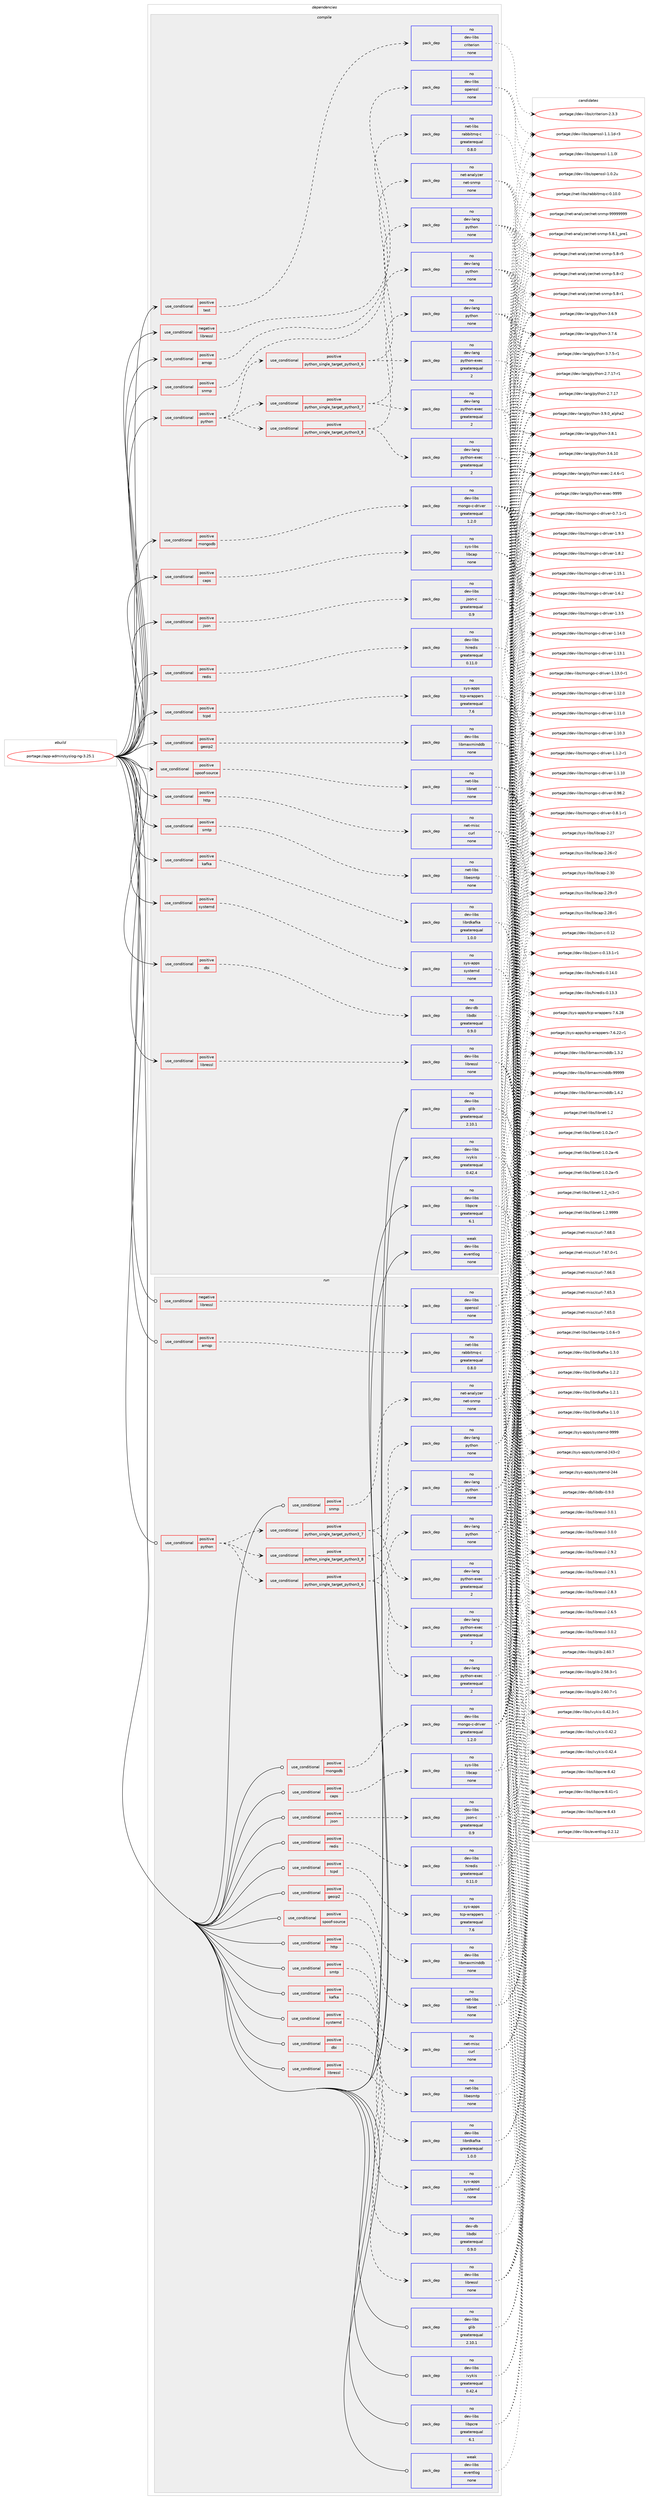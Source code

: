 digraph prolog {

# *************
# Graph options
# *************

newrank=true;
concentrate=true;
compound=true;
graph [rankdir=LR,fontname=Helvetica,fontsize=10,ranksep=1.5];#, ranksep=2.5, nodesep=0.2];
edge  [arrowhead=vee];
node  [fontname=Helvetica,fontsize=10];

# **********
# The ebuild
# **********

subgraph cluster_leftcol {
color=gray;
label=<<i>ebuild</i>>;
id [label="portage://app-admin/syslog-ng-3.25.1", color=red, width=4, href="../app-admin/syslog-ng-3.25.1.svg"];
}

# ****************
# The dependencies
# ****************

subgraph cluster_midcol {
color=gray;
label=<<i>dependencies</i>>;
subgraph cluster_compile {
fillcolor="#eeeeee";
style=filled;
label=<<i>compile</i>>;
subgraph cond153675 {
dependency650771 [label=<<TABLE BORDER="0" CELLBORDER="1" CELLSPACING="0" CELLPADDING="4"><TR><TD ROWSPAN="3" CELLPADDING="10">use_conditional</TD></TR><TR><TD>negative</TD></TR><TR><TD>libressl</TD></TR></TABLE>>, shape=none, color=red];
subgraph pack488412 {
dependency650772 [label=<<TABLE BORDER="0" CELLBORDER="1" CELLSPACING="0" CELLPADDING="4" WIDTH="220"><TR><TD ROWSPAN="6" CELLPADDING="30">pack_dep</TD></TR><TR><TD WIDTH="110">no</TD></TR><TR><TD>dev-libs</TD></TR><TR><TD>openssl</TD></TR><TR><TD>none</TD></TR><TR><TD></TD></TR></TABLE>>, shape=none, color=blue];
}
dependency650771:e -> dependency650772:w [weight=20,style="dashed",arrowhead="vee"];
}
id:e -> dependency650771:w [weight=20,style="solid",arrowhead="vee"];
subgraph cond153676 {
dependency650773 [label=<<TABLE BORDER="0" CELLBORDER="1" CELLSPACING="0" CELLPADDING="4"><TR><TD ROWSPAN="3" CELLPADDING="10">use_conditional</TD></TR><TR><TD>positive</TD></TR><TR><TD>amqp</TD></TR></TABLE>>, shape=none, color=red];
subgraph pack488413 {
dependency650774 [label=<<TABLE BORDER="0" CELLBORDER="1" CELLSPACING="0" CELLPADDING="4" WIDTH="220"><TR><TD ROWSPAN="6" CELLPADDING="30">pack_dep</TD></TR><TR><TD WIDTH="110">no</TD></TR><TR><TD>net-libs</TD></TR><TR><TD>rabbitmq-c</TD></TR><TR><TD>greaterequal</TD></TR><TR><TD>0.8.0</TD></TR></TABLE>>, shape=none, color=blue];
}
dependency650773:e -> dependency650774:w [weight=20,style="dashed",arrowhead="vee"];
}
id:e -> dependency650773:w [weight=20,style="solid",arrowhead="vee"];
subgraph cond153677 {
dependency650775 [label=<<TABLE BORDER="0" CELLBORDER="1" CELLSPACING="0" CELLPADDING="4"><TR><TD ROWSPAN="3" CELLPADDING="10">use_conditional</TD></TR><TR><TD>positive</TD></TR><TR><TD>caps</TD></TR></TABLE>>, shape=none, color=red];
subgraph pack488414 {
dependency650776 [label=<<TABLE BORDER="0" CELLBORDER="1" CELLSPACING="0" CELLPADDING="4" WIDTH="220"><TR><TD ROWSPAN="6" CELLPADDING="30">pack_dep</TD></TR><TR><TD WIDTH="110">no</TD></TR><TR><TD>sys-libs</TD></TR><TR><TD>libcap</TD></TR><TR><TD>none</TD></TR><TR><TD></TD></TR></TABLE>>, shape=none, color=blue];
}
dependency650775:e -> dependency650776:w [weight=20,style="dashed",arrowhead="vee"];
}
id:e -> dependency650775:w [weight=20,style="solid",arrowhead="vee"];
subgraph cond153678 {
dependency650777 [label=<<TABLE BORDER="0" CELLBORDER="1" CELLSPACING="0" CELLPADDING="4"><TR><TD ROWSPAN="3" CELLPADDING="10">use_conditional</TD></TR><TR><TD>positive</TD></TR><TR><TD>dbi</TD></TR></TABLE>>, shape=none, color=red];
subgraph pack488415 {
dependency650778 [label=<<TABLE BORDER="0" CELLBORDER="1" CELLSPACING="0" CELLPADDING="4" WIDTH="220"><TR><TD ROWSPAN="6" CELLPADDING="30">pack_dep</TD></TR><TR><TD WIDTH="110">no</TD></TR><TR><TD>dev-db</TD></TR><TR><TD>libdbi</TD></TR><TR><TD>greaterequal</TD></TR><TR><TD>0.9.0</TD></TR></TABLE>>, shape=none, color=blue];
}
dependency650777:e -> dependency650778:w [weight=20,style="dashed",arrowhead="vee"];
}
id:e -> dependency650777:w [weight=20,style="solid",arrowhead="vee"];
subgraph cond153679 {
dependency650779 [label=<<TABLE BORDER="0" CELLBORDER="1" CELLSPACING="0" CELLPADDING="4"><TR><TD ROWSPAN="3" CELLPADDING="10">use_conditional</TD></TR><TR><TD>positive</TD></TR><TR><TD>geoip2</TD></TR></TABLE>>, shape=none, color=red];
subgraph pack488416 {
dependency650780 [label=<<TABLE BORDER="0" CELLBORDER="1" CELLSPACING="0" CELLPADDING="4" WIDTH="220"><TR><TD ROWSPAN="6" CELLPADDING="30">pack_dep</TD></TR><TR><TD WIDTH="110">no</TD></TR><TR><TD>dev-libs</TD></TR><TR><TD>libmaxminddb</TD></TR><TR><TD>none</TD></TR><TR><TD></TD></TR></TABLE>>, shape=none, color=blue];
}
dependency650779:e -> dependency650780:w [weight=20,style="dashed",arrowhead="vee"];
}
id:e -> dependency650779:w [weight=20,style="solid",arrowhead="vee"];
subgraph cond153680 {
dependency650781 [label=<<TABLE BORDER="0" CELLBORDER="1" CELLSPACING="0" CELLPADDING="4"><TR><TD ROWSPAN="3" CELLPADDING="10">use_conditional</TD></TR><TR><TD>positive</TD></TR><TR><TD>http</TD></TR></TABLE>>, shape=none, color=red];
subgraph pack488417 {
dependency650782 [label=<<TABLE BORDER="0" CELLBORDER="1" CELLSPACING="0" CELLPADDING="4" WIDTH="220"><TR><TD ROWSPAN="6" CELLPADDING="30">pack_dep</TD></TR><TR><TD WIDTH="110">no</TD></TR><TR><TD>net-misc</TD></TR><TR><TD>curl</TD></TR><TR><TD>none</TD></TR><TR><TD></TD></TR></TABLE>>, shape=none, color=blue];
}
dependency650781:e -> dependency650782:w [weight=20,style="dashed",arrowhead="vee"];
}
id:e -> dependency650781:w [weight=20,style="solid",arrowhead="vee"];
subgraph cond153681 {
dependency650783 [label=<<TABLE BORDER="0" CELLBORDER="1" CELLSPACING="0" CELLPADDING="4"><TR><TD ROWSPAN="3" CELLPADDING="10">use_conditional</TD></TR><TR><TD>positive</TD></TR><TR><TD>json</TD></TR></TABLE>>, shape=none, color=red];
subgraph pack488418 {
dependency650784 [label=<<TABLE BORDER="0" CELLBORDER="1" CELLSPACING="0" CELLPADDING="4" WIDTH="220"><TR><TD ROWSPAN="6" CELLPADDING="30">pack_dep</TD></TR><TR><TD WIDTH="110">no</TD></TR><TR><TD>dev-libs</TD></TR><TR><TD>json-c</TD></TR><TR><TD>greaterequal</TD></TR><TR><TD>0.9</TD></TR></TABLE>>, shape=none, color=blue];
}
dependency650783:e -> dependency650784:w [weight=20,style="dashed",arrowhead="vee"];
}
id:e -> dependency650783:w [weight=20,style="solid",arrowhead="vee"];
subgraph cond153682 {
dependency650785 [label=<<TABLE BORDER="0" CELLBORDER="1" CELLSPACING="0" CELLPADDING="4"><TR><TD ROWSPAN="3" CELLPADDING="10">use_conditional</TD></TR><TR><TD>positive</TD></TR><TR><TD>kafka</TD></TR></TABLE>>, shape=none, color=red];
subgraph pack488419 {
dependency650786 [label=<<TABLE BORDER="0" CELLBORDER="1" CELLSPACING="0" CELLPADDING="4" WIDTH="220"><TR><TD ROWSPAN="6" CELLPADDING="30">pack_dep</TD></TR><TR><TD WIDTH="110">no</TD></TR><TR><TD>dev-libs</TD></TR><TR><TD>librdkafka</TD></TR><TR><TD>greaterequal</TD></TR><TR><TD>1.0.0</TD></TR></TABLE>>, shape=none, color=blue];
}
dependency650785:e -> dependency650786:w [weight=20,style="dashed",arrowhead="vee"];
}
id:e -> dependency650785:w [weight=20,style="solid",arrowhead="vee"];
subgraph cond153683 {
dependency650787 [label=<<TABLE BORDER="0" CELLBORDER="1" CELLSPACING="0" CELLPADDING="4"><TR><TD ROWSPAN="3" CELLPADDING="10">use_conditional</TD></TR><TR><TD>positive</TD></TR><TR><TD>libressl</TD></TR></TABLE>>, shape=none, color=red];
subgraph pack488420 {
dependency650788 [label=<<TABLE BORDER="0" CELLBORDER="1" CELLSPACING="0" CELLPADDING="4" WIDTH="220"><TR><TD ROWSPAN="6" CELLPADDING="30">pack_dep</TD></TR><TR><TD WIDTH="110">no</TD></TR><TR><TD>dev-libs</TD></TR><TR><TD>libressl</TD></TR><TR><TD>none</TD></TR><TR><TD></TD></TR></TABLE>>, shape=none, color=blue];
}
dependency650787:e -> dependency650788:w [weight=20,style="dashed",arrowhead="vee"];
}
id:e -> dependency650787:w [weight=20,style="solid",arrowhead="vee"];
subgraph cond153684 {
dependency650789 [label=<<TABLE BORDER="0" CELLBORDER="1" CELLSPACING="0" CELLPADDING="4"><TR><TD ROWSPAN="3" CELLPADDING="10">use_conditional</TD></TR><TR><TD>positive</TD></TR><TR><TD>mongodb</TD></TR></TABLE>>, shape=none, color=red];
subgraph pack488421 {
dependency650790 [label=<<TABLE BORDER="0" CELLBORDER="1" CELLSPACING="0" CELLPADDING="4" WIDTH="220"><TR><TD ROWSPAN="6" CELLPADDING="30">pack_dep</TD></TR><TR><TD WIDTH="110">no</TD></TR><TR><TD>dev-libs</TD></TR><TR><TD>mongo-c-driver</TD></TR><TR><TD>greaterequal</TD></TR><TR><TD>1.2.0</TD></TR></TABLE>>, shape=none, color=blue];
}
dependency650789:e -> dependency650790:w [weight=20,style="dashed",arrowhead="vee"];
}
id:e -> dependency650789:w [weight=20,style="solid",arrowhead="vee"];
subgraph cond153685 {
dependency650791 [label=<<TABLE BORDER="0" CELLBORDER="1" CELLSPACING="0" CELLPADDING="4"><TR><TD ROWSPAN="3" CELLPADDING="10">use_conditional</TD></TR><TR><TD>positive</TD></TR><TR><TD>python</TD></TR></TABLE>>, shape=none, color=red];
subgraph cond153686 {
dependency650792 [label=<<TABLE BORDER="0" CELLBORDER="1" CELLSPACING="0" CELLPADDING="4"><TR><TD ROWSPAN="3" CELLPADDING="10">use_conditional</TD></TR><TR><TD>positive</TD></TR><TR><TD>python_single_target_python3_6</TD></TR></TABLE>>, shape=none, color=red];
subgraph pack488422 {
dependency650793 [label=<<TABLE BORDER="0" CELLBORDER="1" CELLSPACING="0" CELLPADDING="4" WIDTH="220"><TR><TD ROWSPAN="6" CELLPADDING="30">pack_dep</TD></TR><TR><TD WIDTH="110">no</TD></TR><TR><TD>dev-lang</TD></TR><TR><TD>python</TD></TR><TR><TD>none</TD></TR><TR><TD></TD></TR></TABLE>>, shape=none, color=blue];
}
dependency650792:e -> dependency650793:w [weight=20,style="dashed",arrowhead="vee"];
subgraph pack488423 {
dependency650794 [label=<<TABLE BORDER="0" CELLBORDER="1" CELLSPACING="0" CELLPADDING="4" WIDTH="220"><TR><TD ROWSPAN="6" CELLPADDING="30">pack_dep</TD></TR><TR><TD WIDTH="110">no</TD></TR><TR><TD>dev-lang</TD></TR><TR><TD>python-exec</TD></TR><TR><TD>greaterequal</TD></TR><TR><TD>2</TD></TR></TABLE>>, shape=none, color=blue];
}
dependency650792:e -> dependency650794:w [weight=20,style="dashed",arrowhead="vee"];
}
dependency650791:e -> dependency650792:w [weight=20,style="dashed",arrowhead="vee"];
subgraph cond153687 {
dependency650795 [label=<<TABLE BORDER="0" CELLBORDER="1" CELLSPACING="0" CELLPADDING="4"><TR><TD ROWSPAN="3" CELLPADDING="10">use_conditional</TD></TR><TR><TD>positive</TD></TR><TR><TD>python_single_target_python3_7</TD></TR></TABLE>>, shape=none, color=red];
subgraph pack488424 {
dependency650796 [label=<<TABLE BORDER="0" CELLBORDER="1" CELLSPACING="0" CELLPADDING="4" WIDTH="220"><TR><TD ROWSPAN="6" CELLPADDING="30">pack_dep</TD></TR><TR><TD WIDTH="110">no</TD></TR><TR><TD>dev-lang</TD></TR><TR><TD>python</TD></TR><TR><TD>none</TD></TR><TR><TD></TD></TR></TABLE>>, shape=none, color=blue];
}
dependency650795:e -> dependency650796:w [weight=20,style="dashed",arrowhead="vee"];
subgraph pack488425 {
dependency650797 [label=<<TABLE BORDER="0" CELLBORDER="1" CELLSPACING="0" CELLPADDING="4" WIDTH="220"><TR><TD ROWSPAN="6" CELLPADDING="30">pack_dep</TD></TR><TR><TD WIDTH="110">no</TD></TR><TR><TD>dev-lang</TD></TR><TR><TD>python-exec</TD></TR><TR><TD>greaterequal</TD></TR><TR><TD>2</TD></TR></TABLE>>, shape=none, color=blue];
}
dependency650795:e -> dependency650797:w [weight=20,style="dashed",arrowhead="vee"];
}
dependency650791:e -> dependency650795:w [weight=20,style="dashed",arrowhead="vee"];
subgraph cond153688 {
dependency650798 [label=<<TABLE BORDER="0" CELLBORDER="1" CELLSPACING="0" CELLPADDING="4"><TR><TD ROWSPAN="3" CELLPADDING="10">use_conditional</TD></TR><TR><TD>positive</TD></TR><TR><TD>python_single_target_python3_8</TD></TR></TABLE>>, shape=none, color=red];
subgraph pack488426 {
dependency650799 [label=<<TABLE BORDER="0" CELLBORDER="1" CELLSPACING="0" CELLPADDING="4" WIDTH="220"><TR><TD ROWSPAN="6" CELLPADDING="30">pack_dep</TD></TR><TR><TD WIDTH="110">no</TD></TR><TR><TD>dev-lang</TD></TR><TR><TD>python</TD></TR><TR><TD>none</TD></TR><TR><TD></TD></TR></TABLE>>, shape=none, color=blue];
}
dependency650798:e -> dependency650799:w [weight=20,style="dashed",arrowhead="vee"];
subgraph pack488427 {
dependency650800 [label=<<TABLE BORDER="0" CELLBORDER="1" CELLSPACING="0" CELLPADDING="4" WIDTH="220"><TR><TD ROWSPAN="6" CELLPADDING="30">pack_dep</TD></TR><TR><TD WIDTH="110">no</TD></TR><TR><TD>dev-lang</TD></TR><TR><TD>python-exec</TD></TR><TR><TD>greaterequal</TD></TR><TR><TD>2</TD></TR></TABLE>>, shape=none, color=blue];
}
dependency650798:e -> dependency650800:w [weight=20,style="dashed",arrowhead="vee"];
}
dependency650791:e -> dependency650798:w [weight=20,style="dashed",arrowhead="vee"];
}
id:e -> dependency650791:w [weight=20,style="solid",arrowhead="vee"];
subgraph cond153689 {
dependency650801 [label=<<TABLE BORDER="0" CELLBORDER="1" CELLSPACING="0" CELLPADDING="4"><TR><TD ROWSPAN="3" CELLPADDING="10">use_conditional</TD></TR><TR><TD>positive</TD></TR><TR><TD>redis</TD></TR></TABLE>>, shape=none, color=red];
subgraph pack488428 {
dependency650802 [label=<<TABLE BORDER="0" CELLBORDER="1" CELLSPACING="0" CELLPADDING="4" WIDTH="220"><TR><TD ROWSPAN="6" CELLPADDING="30">pack_dep</TD></TR><TR><TD WIDTH="110">no</TD></TR><TR><TD>dev-libs</TD></TR><TR><TD>hiredis</TD></TR><TR><TD>greaterequal</TD></TR><TR><TD>0.11.0</TD></TR></TABLE>>, shape=none, color=blue];
}
dependency650801:e -> dependency650802:w [weight=20,style="dashed",arrowhead="vee"];
}
id:e -> dependency650801:w [weight=20,style="solid",arrowhead="vee"];
subgraph cond153690 {
dependency650803 [label=<<TABLE BORDER="0" CELLBORDER="1" CELLSPACING="0" CELLPADDING="4"><TR><TD ROWSPAN="3" CELLPADDING="10">use_conditional</TD></TR><TR><TD>positive</TD></TR><TR><TD>smtp</TD></TR></TABLE>>, shape=none, color=red];
subgraph pack488429 {
dependency650804 [label=<<TABLE BORDER="0" CELLBORDER="1" CELLSPACING="0" CELLPADDING="4" WIDTH="220"><TR><TD ROWSPAN="6" CELLPADDING="30">pack_dep</TD></TR><TR><TD WIDTH="110">no</TD></TR><TR><TD>net-libs</TD></TR><TR><TD>libesmtp</TD></TR><TR><TD>none</TD></TR><TR><TD></TD></TR></TABLE>>, shape=none, color=blue];
}
dependency650803:e -> dependency650804:w [weight=20,style="dashed",arrowhead="vee"];
}
id:e -> dependency650803:w [weight=20,style="solid",arrowhead="vee"];
subgraph cond153691 {
dependency650805 [label=<<TABLE BORDER="0" CELLBORDER="1" CELLSPACING="0" CELLPADDING="4"><TR><TD ROWSPAN="3" CELLPADDING="10">use_conditional</TD></TR><TR><TD>positive</TD></TR><TR><TD>snmp</TD></TR></TABLE>>, shape=none, color=red];
subgraph pack488430 {
dependency650806 [label=<<TABLE BORDER="0" CELLBORDER="1" CELLSPACING="0" CELLPADDING="4" WIDTH="220"><TR><TD ROWSPAN="6" CELLPADDING="30">pack_dep</TD></TR><TR><TD WIDTH="110">no</TD></TR><TR><TD>net-analyzer</TD></TR><TR><TD>net-snmp</TD></TR><TR><TD>none</TD></TR><TR><TD></TD></TR></TABLE>>, shape=none, color=blue];
}
dependency650805:e -> dependency650806:w [weight=20,style="dashed",arrowhead="vee"];
}
id:e -> dependency650805:w [weight=20,style="solid",arrowhead="vee"];
subgraph cond153692 {
dependency650807 [label=<<TABLE BORDER="0" CELLBORDER="1" CELLSPACING="0" CELLPADDING="4"><TR><TD ROWSPAN="3" CELLPADDING="10">use_conditional</TD></TR><TR><TD>positive</TD></TR><TR><TD>spoof-source</TD></TR></TABLE>>, shape=none, color=red];
subgraph pack488431 {
dependency650808 [label=<<TABLE BORDER="0" CELLBORDER="1" CELLSPACING="0" CELLPADDING="4" WIDTH="220"><TR><TD ROWSPAN="6" CELLPADDING="30">pack_dep</TD></TR><TR><TD WIDTH="110">no</TD></TR><TR><TD>net-libs</TD></TR><TR><TD>libnet</TD></TR><TR><TD>none</TD></TR><TR><TD></TD></TR></TABLE>>, shape=none, color=blue];
}
dependency650807:e -> dependency650808:w [weight=20,style="dashed",arrowhead="vee"];
}
id:e -> dependency650807:w [weight=20,style="solid",arrowhead="vee"];
subgraph cond153693 {
dependency650809 [label=<<TABLE BORDER="0" CELLBORDER="1" CELLSPACING="0" CELLPADDING="4"><TR><TD ROWSPAN="3" CELLPADDING="10">use_conditional</TD></TR><TR><TD>positive</TD></TR><TR><TD>systemd</TD></TR></TABLE>>, shape=none, color=red];
subgraph pack488432 {
dependency650810 [label=<<TABLE BORDER="0" CELLBORDER="1" CELLSPACING="0" CELLPADDING="4" WIDTH="220"><TR><TD ROWSPAN="6" CELLPADDING="30">pack_dep</TD></TR><TR><TD WIDTH="110">no</TD></TR><TR><TD>sys-apps</TD></TR><TR><TD>systemd</TD></TR><TR><TD>none</TD></TR><TR><TD></TD></TR></TABLE>>, shape=none, color=blue];
}
dependency650809:e -> dependency650810:w [weight=20,style="dashed",arrowhead="vee"];
}
id:e -> dependency650809:w [weight=20,style="solid",arrowhead="vee"];
subgraph cond153694 {
dependency650811 [label=<<TABLE BORDER="0" CELLBORDER="1" CELLSPACING="0" CELLPADDING="4"><TR><TD ROWSPAN="3" CELLPADDING="10">use_conditional</TD></TR><TR><TD>positive</TD></TR><TR><TD>tcpd</TD></TR></TABLE>>, shape=none, color=red];
subgraph pack488433 {
dependency650812 [label=<<TABLE BORDER="0" CELLBORDER="1" CELLSPACING="0" CELLPADDING="4" WIDTH="220"><TR><TD ROWSPAN="6" CELLPADDING="30">pack_dep</TD></TR><TR><TD WIDTH="110">no</TD></TR><TR><TD>sys-apps</TD></TR><TR><TD>tcp-wrappers</TD></TR><TR><TD>greaterequal</TD></TR><TR><TD>7.6</TD></TR></TABLE>>, shape=none, color=blue];
}
dependency650811:e -> dependency650812:w [weight=20,style="dashed",arrowhead="vee"];
}
id:e -> dependency650811:w [weight=20,style="solid",arrowhead="vee"];
subgraph cond153695 {
dependency650813 [label=<<TABLE BORDER="0" CELLBORDER="1" CELLSPACING="0" CELLPADDING="4"><TR><TD ROWSPAN="3" CELLPADDING="10">use_conditional</TD></TR><TR><TD>positive</TD></TR><TR><TD>test</TD></TR></TABLE>>, shape=none, color=red];
subgraph pack488434 {
dependency650814 [label=<<TABLE BORDER="0" CELLBORDER="1" CELLSPACING="0" CELLPADDING="4" WIDTH="220"><TR><TD ROWSPAN="6" CELLPADDING="30">pack_dep</TD></TR><TR><TD WIDTH="110">no</TD></TR><TR><TD>dev-libs</TD></TR><TR><TD>criterion</TD></TR><TR><TD>none</TD></TR><TR><TD></TD></TR></TABLE>>, shape=none, color=blue];
}
dependency650813:e -> dependency650814:w [weight=20,style="dashed",arrowhead="vee"];
}
id:e -> dependency650813:w [weight=20,style="solid",arrowhead="vee"];
subgraph pack488435 {
dependency650815 [label=<<TABLE BORDER="0" CELLBORDER="1" CELLSPACING="0" CELLPADDING="4" WIDTH="220"><TR><TD ROWSPAN="6" CELLPADDING="30">pack_dep</TD></TR><TR><TD WIDTH="110">no</TD></TR><TR><TD>dev-libs</TD></TR><TR><TD>glib</TD></TR><TR><TD>greaterequal</TD></TR><TR><TD>2.10.1</TD></TR></TABLE>>, shape=none, color=blue];
}
id:e -> dependency650815:w [weight=20,style="solid",arrowhead="vee"];
subgraph pack488436 {
dependency650816 [label=<<TABLE BORDER="0" CELLBORDER="1" CELLSPACING="0" CELLPADDING="4" WIDTH="220"><TR><TD ROWSPAN="6" CELLPADDING="30">pack_dep</TD></TR><TR><TD WIDTH="110">no</TD></TR><TR><TD>dev-libs</TD></TR><TR><TD>ivykis</TD></TR><TR><TD>greaterequal</TD></TR><TR><TD>0.42.4</TD></TR></TABLE>>, shape=none, color=blue];
}
id:e -> dependency650816:w [weight=20,style="solid",arrowhead="vee"];
subgraph pack488437 {
dependency650817 [label=<<TABLE BORDER="0" CELLBORDER="1" CELLSPACING="0" CELLPADDING="4" WIDTH="220"><TR><TD ROWSPAN="6" CELLPADDING="30">pack_dep</TD></TR><TR><TD WIDTH="110">no</TD></TR><TR><TD>dev-libs</TD></TR><TR><TD>libpcre</TD></TR><TR><TD>greaterequal</TD></TR><TR><TD>6.1</TD></TR></TABLE>>, shape=none, color=blue];
}
id:e -> dependency650817:w [weight=20,style="solid",arrowhead="vee"];
subgraph pack488438 {
dependency650818 [label=<<TABLE BORDER="0" CELLBORDER="1" CELLSPACING="0" CELLPADDING="4" WIDTH="220"><TR><TD ROWSPAN="6" CELLPADDING="30">pack_dep</TD></TR><TR><TD WIDTH="110">weak</TD></TR><TR><TD>dev-libs</TD></TR><TR><TD>eventlog</TD></TR><TR><TD>none</TD></TR><TR><TD></TD></TR></TABLE>>, shape=none, color=blue];
}
id:e -> dependency650818:w [weight=20,style="solid",arrowhead="vee"];
}
subgraph cluster_compileandrun {
fillcolor="#eeeeee";
style=filled;
label=<<i>compile and run</i>>;
}
subgraph cluster_run {
fillcolor="#eeeeee";
style=filled;
label=<<i>run</i>>;
subgraph cond153696 {
dependency650819 [label=<<TABLE BORDER="0" CELLBORDER="1" CELLSPACING="0" CELLPADDING="4"><TR><TD ROWSPAN="3" CELLPADDING="10">use_conditional</TD></TR><TR><TD>negative</TD></TR><TR><TD>libressl</TD></TR></TABLE>>, shape=none, color=red];
subgraph pack488439 {
dependency650820 [label=<<TABLE BORDER="0" CELLBORDER="1" CELLSPACING="0" CELLPADDING="4" WIDTH="220"><TR><TD ROWSPAN="6" CELLPADDING="30">pack_dep</TD></TR><TR><TD WIDTH="110">no</TD></TR><TR><TD>dev-libs</TD></TR><TR><TD>openssl</TD></TR><TR><TD>none</TD></TR><TR><TD></TD></TR></TABLE>>, shape=none, color=blue];
}
dependency650819:e -> dependency650820:w [weight=20,style="dashed",arrowhead="vee"];
}
id:e -> dependency650819:w [weight=20,style="solid",arrowhead="odot"];
subgraph cond153697 {
dependency650821 [label=<<TABLE BORDER="0" CELLBORDER="1" CELLSPACING="0" CELLPADDING="4"><TR><TD ROWSPAN="3" CELLPADDING="10">use_conditional</TD></TR><TR><TD>positive</TD></TR><TR><TD>amqp</TD></TR></TABLE>>, shape=none, color=red];
subgraph pack488440 {
dependency650822 [label=<<TABLE BORDER="0" CELLBORDER="1" CELLSPACING="0" CELLPADDING="4" WIDTH="220"><TR><TD ROWSPAN="6" CELLPADDING="30">pack_dep</TD></TR><TR><TD WIDTH="110">no</TD></TR><TR><TD>net-libs</TD></TR><TR><TD>rabbitmq-c</TD></TR><TR><TD>greaterequal</TD></TR><TR><TD>0.8.0</TD></TR></TABLE>>, shape=none, color=blue];
}
dependency650821:e -> dependency650822:w [weight=20,style="dashed",arrowhead="vee"];
}
id:e -> dependency650821:w [weight=20,style="solid",arrowhead="odot"];
subgraph cond153698 {
dependency650823 [label=<<TABLE BORDER="0" CELLBORDER="1" CELLSPACING="0" CELLPADDING="4"><TR><TD ROWSPAN="3" CELLPADDING="10">use_conditional</TD></TR><TR><TD>positive</TD></TR><TR><TD>caps</TD></TR></TABLE>>, shape=none, color=red];
subgraph pack488441 {
dependency650824 [label=<<TABLE BORDER="0" CELLBORDER="1" CELLSPACING="0" CELLPADDING="4" WIDTH="220"><TR><TD ROWSPAN="6" CELLPADDING="30">pack_dep</TD></TR><TR><TD WIDTH="110">no</TD></TR><TR><TD>sys-libs</TD></TR><TR><TD>libcap</TD></TR><TR><TD>none</TD></TR><TR><TD></TD></TR></TABLE>>, shape=none, color=blue];
}
dependency650823:e -> dependency650824:w [weight=20,style="dashed",arrowhead="vee"];
}
id:e -> dependency650823:w [weight=20,style="solid",arrowhead="odot"];
subgraph cond153699 {
dependency650825 [label=<<TABLE BORDER="0" CELLBORDER="1" CELLSPACING="0" CELLPADDING="4"><TR><TD ROWSPAN="3" CELLPADDING="10">use_conditional</TD></TR><TR><TD>positive</TD></TR><TR><TD>dbi</TD></TR></TABLE>>, shape=none, color=red];
subgraph pack488442 {
dependency650826 [label=<<TABLE BORDER="0" CELLBORDER="1" CELLSPACING="0" CELLPADDING="4" WIDTH="220"><TR><TD ROWSPAN="6" CELLPADDING="30">pack_dep</TD></TR><TR><TD WIDTH="110">no</TD></TR><TR><TD>dev-db</TD></TR><TR><TD>libdbi</TD></TR><TR><TD>greaterequal</TD></TR><TR><TD>0.9.0</TD></TR></TABLE>>, shape=none, color=blue];
}
dependency650825:e -> dependency650826:w [weight=20,style="dashed",arrowhead="vee"];
}
id:e -> dependency650825:w [weight=20,style="solid",arrowhead="odot"];
subgraph cond153700 {
dependency650827 [label=<<TABLE BORDER="0" CELLBORDER="1" CELLSPACING="0" CELLPADDING="4"><TR><TD ROWSPAN="3" CELLPADDING="10">use_conditional</TD></TR><TR><TD>positive</TD></TR><TR><TD>geoip2</TD></TR></TABLE>>, shape=none, color=red];
subgraph pack488443 {
dependency650828 [label=<<TABLE BORDER="0" CELLBORDER="1" CELLSPACING="0" CELLPADDING="4" WIDTH="220"><TR><TD ROWSPAN="6" CELLPADDING="30">pack_dep</TD></TR><TR><TD WIDTH="110">no</TD></TR><TR><TD>dev-libs</TD></TR><TR><TD>libmaxminddb</TD></TR><TR><TD>none</TD></TR><TR><TD></TD></TR></TABLE>>, shape=none, color=blue];
}
dependency650827:e -> dependency650828:w [weight=20,style="dashed",arrowhead="vee"];
}
id:e -> dependency650827:w [weight=20,style="solid",arrowhead="odot"];
subgraph cond153701 {
dependency650829 [label=<<TABLE BORDER="0" CELLBORDER="1" CELLSPACING="0" CELLPADDING="4"><TR><TD ROWSPAN="3" CELLPADDING="10">use_conditional</TD></TR><TR><TD>positive</TD></TR><TR><TD>http</TD></TR></TABLE>>, shape=none, color=red];
subgraph pack488444 {
dependency650830 [label=<<TABLE BORDER="0" CELLBORDER="1" CELLSPACING="0" CELLPADDING="4" WIDTH="220"><TR><TD ROWSPAN="6" CELLPADDING="30">pack_dep</TD></TR><TR><TD WIDTH="110">no</TD></TR><TR><TD>net-misc</TD></TR><TR><TD>curl</TD></TR><TR><TD>none</TD></TR><TR><TD></TD></TR></TABLE>>, shape=none, color=blue];
}
dependency650829:e -> dependency650830:w [weight=20,style="dashed",arrowhead="vee"];
}
id:e -> dependency650829:w [weight=20,style="solid",arrowhead="odot"];
subgraph cond153702 {
dependency650831 [label=<<TABLE BORDER="0" CELLBORDER="1" CELLSPACING="0" CELLPADDING="4"><TR><TD ROWSPAN="3" CELLPADDING="10">use_conditional</TD></TR><TR><TD>positive</TD></TR><TR><TD>json</TD></TR></TABLE>>, shape=none, color=red];
subgraph pack488445 {
dependency650832 [label=<<TABLE BORDER="0" CELLBORDER="1" CELLSPACING="0" CELLPADDING="4" WIDTH="220"><TR><TD ROWSPAN="6" CELLPADDING="30">pack_dep</TD></TR><TR><TD WIDTH="110">no</TD></TR><TR><TD>dev-libs</TD></TR><TR><TD>json-c</TD></TR><TR><TD>greaterequal</TD></TR><TR><TD>0.9</TD></TR></TABLE>>, shape=none, color=blue];
}
dependency650831:e -> dependency650832:w [weight=20,style="dashed",arrowhead="vee"];
}
id:e -> dependency650831:w [weight=20,style="solid",arrowhead="odot"];
subgraph cond153703 {
dependency650833 [label=<<TABLE BORDER="0" CELLBORDER="1" CELLSPACING="0" CELLPADDING="4"><TR><TD ROWSPAN="3" CELLPADDING="10">use_conditional</TD></TR><TR><TD>positive</TD></TR><TR><TD>kafka</TD></TR></TABLE>>, shape=none, color=red];
subgraph pack488446 {
dependency650834 [label=<<TABLE BORDER="0" CELLBORDER="1" CELLSPACING="0" CELLPADDING="4" WIDTH="220"><TR><TD ROWSPAN="6" CELLPADDING="30">pack_dep</TD></TR><TR><TD WIDTH="110">no</TD></TR><TR><TD>dev-libs</TD></TR><TR><TD>librdkafka</TD></TR><TR><TD>greaterequal</TD></TR><TR><TD>1.0.0</TD></TR></TABLE>>, shape=none, color=blue];
}
dependency650833:e -> dependency650834:w [weight=20,style="dashed",arrowhead="vee"];
}
id:e -> dependency650833:w [weight=20,style="solid",arrowhead="odot"];
subgraph cond153704 {
dependency650835 [label=<<TABLE BORDER="0" CELLBORDER="1" CELLSPACING="0" CELLPADDING="4"><TR><TD ROWSPAN="3" CELLPADDING="10">use_conditional</TD></TR><TR><TD>positive</TD></TR><TR><TD>libressl</TD></TR></TABLE>>, shape=none, color=red];
subgraph pack488447 {
dependency650836 [label=<<TABLE BORDER="0" CELLBORDER="1" CELLSPACING="0" CELLPADDING="4" WIDTH="220"><TR><TD ROWSPAN="6" CELLPADDING="30">pack_dep</TD></TR><TR><TD WIDTH="110">no</TD></TR><TR><TD>dev-libs</TD></TR><TR><TD>libressl</TD></TR><TR><TD>none</TD></TR><TR><TD></TD></TR></TABLE>>, shape=none, color=blue];
}
dependency650835:e -> dependency650836:w [weight=20,style="dashed",arrowhead="vee"];
}
id:e -> dependency650835:w [weight=20,style="solid",arrowhead="odot"];
subgraph cond153705 {
dependency650837 [label=<<TABLE BORDER="0" CELLBORDER="1" CELLSPACING="0" CELLPADDING="4"><TR><TD ROWSPAN="3" CELLPADDING="10">use_conditional</TD></TR><TR><TD>positive</TD></TR><TR><TD>mongodb</TD></TR></TABLE>>, shape=none, color=red];
subgraph pack488448 {
dependency650838 [label=<<TABLE BORDER="0" CELLBORDER="1" CELLSPACING="0" CELLPADDING="4" WIDTH="220"><TR><TD ROWSPAN="6" CELLPADDING="30">pack_dep</TD></TR><TR><TD WIDTH="110">no</TD></TR><TR><TD>dev-libs</TD></TR><TR><TD>mongo-c-driver</TD></TR><TR><TD>greaterequal</TD></TR><TR><TD>1.2.0</TD></TR></TABLE>>, shape=none, color=blue];
}
dependency650837:e -> dependency650838:w [weight=20,style="dashed",arrowhead="vee"];
}
id:e -> dependency650837:w [weight=20,style="solid",arrowhead="odot"];
subgraph cond153706 {
dependency650839 [label=<<TABLE BORDER="0" CELLBORDER="1" CELLSPACING="0" CELLPADDING="4"><TR><TD ROWSPAN="3" CELLPADDING="10">use_conditional</TD></TR><TR><TD>positive</TD></TR><TR><TD>python</TD></TR></TABLE>>, shape=none, color=red];
subgraph cond153707 {
dependency650840 [label=<<TABLE BORDER="0" CELLBORDER="1" CELLSPACING="0" CELLPADDING="4"><TR><TD ROWSPAN="3" CELLPADDING="10">use_conditional</TD></TR><TR><TD>positive</TD></TR><TR><TD>python_single_target_python3_6</TD></TR></TABLE>>, shape=none, color=red];
subgraph pack488449 {
dependency650841 [label=<<TABLE BORDER="0" CELLBORDER="1" CELLSPACING="0" CELLPADDING="4" WIDTH="220"><TR><TD ROWSPAN="6" CELLPADDING="30">pack_dep</TD></TR><TR><TD WIDTH="110">no</TD></TR><TR><TD>dev-lang</TD></TR><TR><TD>python</TD></TR><TR><TD>none</TD></TR><TR><TD></TD></TR></TABLE>>, shape=none, color=blue];
}
dependency650840:e -> dependency650841:w [weight=20,style="dashed",arrowhead="vee"];
subgraph pack488450 {
dependency650842 [label=<<TABLE BORDER="0" CELLBORDER="1" CELLSPACING="0" CELLPADDING="4" WIDTH="220"><TR><TD ROWSPAN="6" CELLPADDING="30">pack_dep</TD></TR><TR><TD WIDTH="110">no</TD></TR><TR><TD>dev-lang</TD></TR><TR><TD>python-exec</TD></TR><TR><TD>greaterequal</TD></TR><TR><TD>2</TD></TR></TABLE>>, shape=none, color=blue];
}
dependency650840:e -> dependency650842:w [weight=20,style="dashed",arrowhead="vee"];
}
dependency650839:e -> dependency650840:w [weight=20,style="dashed",arrowhead="vee"];
subgraph cond153708 {
dependency650843 [label=<<TABLE BORDER="0" CELLBORDER="1" CELLSPACING="0" CELLPADDING="4"><TR><TD ROWSPAN="3" CELLPADDING="10">use_conditional</TD></TR><TR><TD>positive</TD></TR><TR><TD>python_single_target_python3_7</TD></TR></TABLE>>, shape=none, color=red];
subgraph pack488451 {
dependency650844 [label=<<TABLE BORDER="0" CELLBORDER="1" CELLSPACING="0" CELLPADDING="4" WIDTH="220"><TR><TD ROWSPAN="6" CELLPADDING="30">pack_dep</TD></TR><TR><TD WIDTH="110">no</TD></TR><TR><TD>dev-lang</TD></TR><TR><TD>python</TD></TR><TR><TD>none</TD></TR><TR><TD></TD></TR></TABLE>>, shape=none, color=blue];
}
dependency650843:e -> dependency650844:w [weight=20,style="dashed",arrowhead="vee"];
subgraph pack488452 {
dependency650845 [label=<<TABLE BORDER="0" CELLBORDER="1" CELLSPACING="0" CELLPADDING="4" WIDTH="220"><TR><TD ROWSPAN="6" CELLPADDING="30">pack_dep</TD></TR><TR><TD WIDTH="110">no</TD></TR><TR><TD>dev-lang</TD></TR><TR><TD>python-exec</TD></TR><TR><TD>greaterequal</TD></TR><TR><TD>2</TD></TR></TABLE>>, shape=none, color=blue];
}
dependency650843:e -> dependency650845:w [weight=20,style="dashed",arrowhead="vee"];
}
dependency650839:e -> dependency650843:w [weight=20,style="dashed",arrowhead="vee"];
subgraph cond153709 {
dependency650846 [label=<<TABLE BORDER="0" CELLBORDER="1" CELLSPACING="0" CELLPADDING="4"><TR><TD ROWSPAN="3" CELLPADDING="10">use_conditional</TD></TR><TR><TD>positive</TD></TR><TR><TD>python_single_target_python3_8</TD></TR></TABLE>>, shape=none, color=red];
subgraph pack488453 {
dependency650847 [label=<<TABLE BORDER="0" CELLBORDER="1" CELLSPACING="0" CELLPADDING="4" WIDTH="220"><TR><TD ROWSPAN="6" CELLPADDING="30">pack_dep</TD></TR><TR><TD WIDTH="110">no</TD></TR><TR><TD>dev-lang</TD></TR><TR><TD>python</TD></TR><TR><TD>none</TD></TR><TR><TD></TD></TR></TABLE>>, shape=none, color=blue];
}
dependency650846:e -> dependency650847:w [weight=20,style="dashed",arrowhead="vee"];
subgraph pack488454 {
dependency650848 [label=<<TABLE BORDER="0" CELLBORDER="1" CELLSPACING="0" CELLPADDING="4" WIDTH="220"><TR><TD ROWSPAN="6" CELLPADDING="30">pack_dep</TD></TR><TR><TD WIDTH="110">no</TD></TR><TR><TD>dev-lang</TD></TR><TR><TD>python-exec</TD></TR><TR><TD>greaterequal</TD></TR><TR><TD>2</TD></TR></TABLE>>, shape=none, color=blue];
}
dependency650846:e -> dependency650848:w [weight=20,style="dashed",arrowhead="vee"];
}
dependency650839:e -> dependency650846:w [weight=20,style="dashed",arrowhead="vee"];
}
id:e -> dependency650839:w [weight=20,style="solid",arrowhead="odot"];
subgraph cond153710 {
dependency650849 [label=<<TABLE BORDER="0" CELLBORDER="1" CELLSPACING="0" CELLPADDING="4"><TR><TD ROWSPAN="3" CELLPADDING="10">use_conditional</TD></TR><TR><TD>positive</TD></TR><TR><TD>redis</TD></TR></TABLE>>, shape=none, color=red];
subgraph pack488455 {
dependency650850 [label=<<TABLE BORDER="0" CELLBORDER="1" CELLSPACING="0" CELLPADDING="4" WIDTH="220"><TR><TD ROWSPAN="6" CELLPADDING="30">pack_dep</TD></TR><TR><TD WIDTH="110">no</TD></TR><TR><TD>dev-libs</TD></TR><TR><TD>hiredis</TD></TR><TR><TD>greaterequal</TD></TR><TR><TD>0.11.0</TD></TR></TABLE>>, shape=none, color=blue];
}
dependency650849:e -> dependency650850:w [weight=20,style="dashed",arrowhead="vee"];
}
id:e -> dependency650849:w [weight=20,style="solid",arrowhead="odot"];
subgraph cond153711 {
dependency650851 [label=<<TABLE BORDER="0" CELLBORDER="1" CELLSPACING="0" CELLPADDING="4"><TR><TD ROWSPAN="3" CELLPADDING="10">use_conditional</TD></TR><TR><TD>positive</TD></TR><TR><TD>smtp</TD></TR></TABLE>>, shape=none, color=red];
subgraph pack488456 {
dependency650852 [label=<<TABLE BORDER="0" CELLBORDER="1" CELLSPACING="0" CELLPADDING="4" WIDTH="220"><TR><TD ROWSPAN="6" CELLPADDING="30">pack_dep</TD></TR><TR><TD WIDTH="110">no</TD></TR><TR><TD>net-libs</TD></TR><TR><TD>libesmtp</TD></TR><TR><TD>none</TD></TR><TR><TD></TD></TR></TABLE>>, shape=none, color=blue];
}
dependency650851:e -> dependency650852:w [weight=20,style="dashed",arrowhead="vee"];
}
id:e -> dependency650851:w [weight=20,style="solid",arrowhead="odot"];
subgraph cond153712 {
dependency650853 [label=<<TABLE BORDER="0" CELLBORDER="1" CELLSPACING="0" CELLPADDING="4"><TR><TD ROWSPAN="3" CELLPADDING="10">use_conditional</TD></TR><TR><TD>positive</TD></TR><TR><TD>snmp</TD></TR></TABLE>>, shape=none, color=red];
subgraph pack488457 {
dependency650854 [label=<<TABLE BORDER="0" CELLBORDER="1" CELLSPACING="0" CELLPADDING="4" WIDTH="220"><TR><TD ROWSPAN="6" CELLPADDING="30">pack_dep</TD></TR><TR><TD WIDTH="110">no</TD></TR><TR><TD>net-analyzer</TD></TR><TR><TD>net-snmp</TD></TR><TR><TD>none</TD></TR><TR><TD></TD></TR></TABLE>>, shape=none, color=blue];
}
dependency650853:e -> dependency650854:w [weight=20,style="dashed",arrowhead="vee"];
}
id:e -> dependency650853:w [weight=20,style="solid",arrowhead="odot"];
subgraph cond153713 {
dependency650855 [label=<<TABLE BORDER="0" CELLBORDER="1" CELLSPACING="0" CELLPADDING="4"><TR><TD ROWSPAN="3" CELLPADDING="10">use_conditional</TD></TR><TR><TD>positive</TD></TR><TR><TD>spoof-source</TD></TR></TABLE>>, shape=none, color=red];
subgraph pack488458 {
dependency650856 [label=<<TABLE BORDER="0" CELLBORDER="1" CELLSPACING="0" CELLPADDING="4" WIDTH="220"><TR><TD ROWSPAN="6" CELLPADDING="30">pack_dep</TD></TR><TR><TD WIDTH="110">no</TD></TR><TR><TD>net-libs</TD></TR><TR><TD>libnet</TD></TR><TR><TD>none</TD></TR><TR><TD></TD></TR></TABLE>>, shape=none, color=blue];
}
dependency650855:e -> dependency650856:w [weight=20,style="dashed",arrowhead="vee"];
}
id:e -> dependency650855:w [weight=20,style="solid",arrowhead="odot"];
subgraph cond153714 {
dependency650857 [label=<<TABLE BORDER="0" CELLBORDER="1" CELLSPACING="0" CELLPADDING="4"><TR><TD ROWSPAN="3" CELLPADDING="10">use_conditional</TD></TR><TR><TD>positive</TD></TR><TR><TD>systemd</TD></TR></TABLE>>, shape=none, color=red];
subgraph pack488459 {
dependency650858 [label=<<TABLE BORDER="0" CELLBORDER="1" CELLSPACING="0" CELLPADDING="4" WIDTH="220"><TR><TD ROWSPAN="6" CELLPADDING="30">pack_dep</TD></TR><TR><TD WIDTH="110">no</TD></TR><TR><TD>sys-apps</TD></TR><TR><TD>systemd</TD></TR><TR><TD>none</TD></TR><TR><TD></TD></TR></TABLE>>, shape=none, color=blue];
}
dependency650857:e -> dependency650858:w [weight=20,style="dashed",arrowhead="vee"];
}
id:e -> dependency650857:w [weight=20,style="solid",arrowhead="odot"];
subgraph cond153715 {
dependency650859 [label=<<TABLE BORDER="0" CELLBORDER="1" CELLSPACING="0" CELLPADDING="4"><TR><TD ROWSPAN="3" CELLPADDING="10">use_conditional</TD></TR><TR><TD>positive</TD></TR><TR><TD>tcpd</TD></TR></TABLE>>, shape=none, color=red];
subgraph pack488460 {
dependency650860 [label=<<TABLE BORDER="0" CELLBORDER="1" CELLSPACING="0" CELLPADDING="4" WIDTH="220"><TR><TD ROWSPAN="6" CELLPADDING="30">pack_dep</TD></TR><TR><TD WIDTH="110">no</TD></TR><TR><TD>sys-apps</TD></TR><TR><TD>tcp-wrappers</TD></TR><TR><TD>greaterequal</TD></TR><TR><TD>7.6</TD></TR></TABLE>>, shape=none, color=blue];
}
dependency650859:e -> dependency650860:w [weight=20,style="dashed",arrowhead="vee"];
}
id:e -> dependency650859:w [weight=20,style="solid",arrowhead="odot"];
subgraph pack488461 {
dependency650861 [label=<<TABLE BORDER="0" CELLBORDER="1" CELLSPACING="0" CELLPADDING="4" WIDTH="220"><TR><TD ROWSPAN="6" CELLPADDING="30">pack_dep</TD></TR><TR><TD WIDTH="110">no</TD></TR><TR><TD>dev-libs</TD></TR><TR><TD>glib</TD></TR><TR><TD>greaterequal</TD></TR><TR><TD>2.10.1</TD></TR></TABLE>>, shape=none, color=blue];
}
id:e -> dependency650861:w [weight=20,style="solid",arrowhead="odot"];
subgraph pack488462 {
dependency650862 [label=<<TABLE BORDER="0" CELLBORDER="1" CELLSPACING="0" CELLPADDING="4" WIDTH="220"><TR><TD ROWSPAN="6" CELLPADDING="30">pack_dep</TD></TR><TR><TD WIDTH="110">no</TD></TR><TR><TD>dev-libs</TD></TR><TR><TD>ivykis</TD></TR><TR><TD>greaterequal</TD></TR><TR><TD>0.42.4</TD></TR></TABLE>>, shape=none, color=blue];
}
id:e -> dependency650862:w [weight=20,style="solid",arrowhead="odot"];
subgraph pack488463 {
dependency650863 [label=<<TABLE BORDER="0" CELLBORDER="1" CELLSPACING="0" CELLPADDING="4" WIDTH="220"><TR><TD ROWSPAN="6" CELLPADDING="30">pack_dep</TD></TR><TR><TD WIDTH="110">no</TD></TR><TR><TD>dev-libs</TD></TR><TR><TD>libpcre</TD></TR><TR><TD>greaterequal</TD></TR><TR><TD>6.1</TD></TR></TABLE>>, shape=none, color=blue];
}
id:e -> dependency650863:w [weight=20,style="solid",arrowhead="odot"];
subgraph pack488464 {
dependency650864 [label=<<TABLE BORDER="0" CELLBORDER="1" CELLSPACING="0" CELLPADDING="4" WIDTH="220"><TR><TD ROWSPAN="6" CELLPADDING="30">pack_dep</TD></TR><TR><TD WIDTH="110">weak</TD></TR><TR><TD>dev-libs</TD></TR><TR><TD>eventlog</TD></TR><TR><TD>none</TD></TR><TR><TD></TD></TR></TABLE>>, shape=none, color=blue];
}
id:e -> dependency650864:w [weight=20,style="solid",arrowhead="odot"];
}
}

# **************
# The candidates
# **************

subgraph cluster_choices {
rank=same;
color=gray;
label=<<i>candidates</i>>;

subgraph choice488412 {
color=black;
nodesep=1;
choice1001011184510810598115471111121011101151151084549464946491004511451 [label="portage://dev-libs/openssl-1.1.1d-r3", color=red, width=4,href="../dev-libs/openssl-1.1.1d-r3.svg"];
choice100101118451081059811547111112101110115115108454946494648108 [label="portage://dev-libs/openssl-1.1.0l", color=red, width=4,href="../dev-libs/openssl-1.1.0l.svg"];
choice100101118451081059811547111112101110115115108454946484650117 [label="portage://dev-libs/openssl-1.0.2u", color=red, width=4,href="../dev-libs/openssl-1.0.2u.svg"];
dependency650772:e -> choice1001011184510810598115471111121011101151151084549464946491004511451:w [style=dotted,weight="100"];
dependency650772:e -> choice100101118451081059811547111112101110115115108454946494648108:w [style=dotted,weight="100"];
dependency650772:e -> choice100101118451081059811547111112101110115115108454946484650117:w [style=dotted,weight="100"];
}
subgraph choice488413 {
color=black;
nodesep=1;
choice110101116451081059811547114979898105116109113459945484649484648 [label="portage://net-libs/rabbitmq-c-0.10.0", color=red, width=4,href="../net-libs/rabbitmq-c-0.10.0.svg"];
dependency650774:e -> choice110101116451081059811547114979898105116109113459945484649484648:w [style=dotted,weight="100"];
}
subgraph choice488414 {
color=black;
nodesep=1;
choice1151211154510810598115471081059899971124550465148 [label="portage://sys-libs/libcap-2.30", color=red, width=4,href="../sys-libs/libcap-2.30.svg"];
choice11512111545108105981154710810598999711245504650574511451 [label="portage://sys-libs/libcap-2.29-r3", color=red, width=4,href="../sys-libs/libcap-2.29-r3.svg"];
choice11512111545108105981154710810598999711245504650564511449 [label="portage://sys-libs/libcap-2.28-r1", color=red, width=4,href="../sys-libs/libcap-2.28-r1.svg"];
choice1151211154510810598115471081059899971124550465055 [label="portage://sys-libs/libcap-2.27", color=red, width=4,href="../sys-libs/libcap-2.27.svg"];
choice11512111545108105981154710810598999711245504650544511450 [label="portage://sys-libs/libcap-2.26-r2", color=red, width=4,href="../sys-libs/libcap-2.26-r2.svg"];
dependency650776:e -> choice1151211154510810598115471081059899971124550465148:w [style=dotted,weight="100"];
dependency650776:e -> choice11512111545108105981154710810598999711245504650574511451:w [style=dotted,weight="100"];
dependency650776:e -> choice11512111545108105981154710810598999711245504650564511449:w [style=dotted,weight="100"];
dependency650776:e -> choice1151211154510810598115471081059899971124550465055:w [style=dotted,weight="100"];
dependency650776:e -> choice11512111545108105981154710810598999711245504650544511450:w [style=dotted,weight="100"];
}
subgraph choice488415 {
color=black;
nodesep=1;
choice1001011184510098471081059810098105454846574648 [label="portage://dev-db/libdbi-0.9.0", color=red, width=4,href="../dev-db/libdbi-0.9.0.svg"];
dependency650778:e -> choice1001011184510098471081059810098105454846574648:w [style=dotted,weight="100"];
}
subgraph choice488416 {
color=black;
nodesep=1;
choice100101118451081059811547108105981099712010910511010010098455757575757 [label="portage://dev-libs/libmaxminddb-99999", color=red, width=4,href="../dev-libs/libmaxminddb-99999.svg"];
choice100101118451081059811547108105981099712010910511010010098454946524650 [label="portage://dev-libs/libmaxminddb-1.4.2", color=red, width=4,href="../dev-libs/libmaxminddb-1.4.2.svg"];
choice100101118451081059811547108105981099712010910511010010098454946514650 [label="portage://dev-libs/libmaxminddb-1.3.2", color=red, width=4,href="../dev-libs/libmaxminddb-1.3.2.svg"];
dependency650780:e -> choice100101118451081059811547108105981099712010910511010010098455757575757:w [style=dotted,weight="100"];
dependency650780:e -> choice100101118451081059811547108105981099712010910511010010098454946524650:w [style=dotted,weight="100"];
dependency650780:e -> choice100101118451081059811547108105981099712010910511010010098454946514650:w [style=dotted,weight="100"];
}
subgraph choice488417 {
color=black;
nodesep=1;
choice1101011164510910511599479911711410845554654564648 [label="portage://net-misc/curl-7.68.0", color=red, width=4,href="../net-misc/curl-7.68.0.svg"];
choice11010111645109105115994799117114108455546545546484511449 [label="portage://net-misc/curl-7.67.0-r1", color=red, width=4,href="../net-misc/curl-7.67.0-r1.svg"];
choice1101011164510910511599479911711410845554654544648 [label="portage://net-misc/curl-7.66.0", color=red, width=4,href="../net-misc/curl-7.66.0.svg"];
choice1101011164510910511599479911711410845554654534651 [label="portage://net-misc/curl-7.65.3", color=red, width=4,href="../net-misc/curl-7.65.3.svg"];
choice1101011164510910511599479911711410845554654534648 [label="portage://net-misc/curl-7.65.0", color=red, width=4,href="../net-misc/curl-7.65.0.svg"];
dependency650782:e -> choice1101011164510910511599479911711410845554654564648:w [style=dotted,weight="100"];
dependency650782:e -> choice11010111645109105115994799117114108455546545546484511449:w [style=dotted,weight="100"];
dependency650782:e -> choice1101011164510910511599479911711410845554654544648:w [style=dotted,weight="100"];
dependency650782:e -> choice1101011164510910511599479911711410845554654534651:w [style=dotted,weight="100"];
dependency650782:e -> choice1101011164510910511599479911711410845554654534648:w [style=dotted,weight="100"];
}
subgraph choice488418 {
color=black;
nodesep=1;
choice1001011184510810598115471061151111104599454846495146494511449 [label="portage://dev-libs/json-c-0.13.1-r1", color=red, width=4,href="../dev-libs/json-c-0.13.1-r1.svg"];
choice10010111845108105981154710611511111045994548464950 [label="portage://dev-libs/json-c-0.12", color=red, width=4,href="../dev-libs/json-c-0.12.svg"];
dependency650784:e -> choice1001011184510810598115471061151111104599454846495146494511449:w [style=dotted,weight="100"];
dependency650784:e -> choice10010111845108105981154710611511111045994548464950:w [style=dotted,weight="100"];
}
subgraph choice488419 {
color=black;
nodesep=1;
choice100101118451081059811547108105981141001079710210797454946514648 [label="portage://dev-libs/librdkafka-1.3.0", color=red, width=4,href="../dev-libs/librdkafka-1.3.0.svg"];
choice100101118451081059811547108105981141001079710210797454946504650 [label="portage://dev-libs/librdkafka-1.2.2", color=red, width=4,href="../dev-libs/librdkafka-1.2.2.svg"];
choice100101118451081059811547108105981141001079710210797454946504649 [label="portage://dev-libs/librdkafka-1.2.1", color=red, width=4,href="../dev-libs/librdkafka-1.2.1.svg"];
choice100101118451081059811547108105981141001079710210797454946494648 [label="portage://dev-libs/librdkafka-1.1.0", color=red, width=4,href="../dev-libs/librdkafka-1.1.0.svg"];
dependency650786:e -> choice100101118451081059811547108105981141001079710210797454946514648:w [style=dotted,weight="100"];
dependency650786:e -> choice100101118451081059811547108105981141001079710210797454946504650:w [style=dotted,weight="100"];
dependency650786:e -> choice100101118451081059811547108105981141001079710210797454946504649:w [style=dotted,weight="100"];
dependency650786:e -> choice100101118451081059811547108105981141001079710210797454946494648:w [style=dotted,weight="100"];
}
subgraph choice488420 {
color=black;
nodesep=1;
choice10010111845108105981154710810598114101115115108455146484650 [label="portage://dev-libs/libressl-3.0.2", color=red, width=4,href="../dev-libs/libressl-3.0.2.svg"];
choice10010111845108105981154710810598114101115115108455146484649 [label="portage://dev-libs/libressl-3.0.1", color=red, width=4,href="../dev-libs/libressl-3.0.1.svg"];
choice10010111845108105981154710810598114101115115108455146484648 [label="portage://dev-libs/libressl-3.0.0", color=red, width=4,href="../dev-libs/libressl-3.0.0.svg"];
choice10010111845108105981154710810598114101115115108455046574650 [label="portage://dev-libs/libressl-2.9.2", color=red, width=4,href="../dev-libs/libressl-2.9.2.svg"];
choice10010111845108105981154710810598114101115115108455046574649 [label="portage://dev-libs/libressl-2.9.1", color=red, width=4,href="../dev-libs/libressl-2.9.1.svg"];
choice10010111845108105981154710810598114101115115108455046564651 [label="portage://dev-libs/libressl-2.8.3", color=red, width=4,href="../dev-libs/libressl-2.8.3.svg"];
choice10010111845108105981154710810598114101115115108455046544653 [label="portage://dev-libs/libressl-2.6.5", color=red, width=4,href="../dev-libs/libressl-2.6.5.svg"];
dependency650788:e -> choice10010111845108105981154710810598114101115115108455146484650:w [style=dotted,weight="100"];
dependency650788:e -> choice10010111845108105981154710810598114101115115108455146484649:w [style=dotted,weight="100"];
dependency650788:e -> choice10010111845108105981154710810598114101115115108455146484648:w [style=dotted,weight="100"];
dependency650788:e -> choice10010111845108105981154710810598114101115115108455046574650:w [style=dotted,weight="100"];
dependency650788:e -> choice10010111845108105981154710810598114101115115108455046574649:w [style=dotted,weight="100"];
dependency650788:e -> choice10010111845108105981154710810598114101115115108455046564651:w [style=dotted,weight="100"];
dependency650788:e -> choice10010111845108105981154710810598114101115115108455046544653:w [style=dotted,weight="100"];
}
subgraph choice488421 {
color=black;
nodesep=1;
choice100101118451081059811547109111110103111459945100114105118101114454946574651 [label="portage://dev-libs/mongo-c-driver-1.9.3", color=red, width=4,href="../dev-libs/mongo-c-driver-1.9.3.svg"];
choice100101118451081059811547109111110103111459945100114105118101114454946564650 [label="portage://dev-libs/mongo-c-driver-1.8.2", color=red, width=4,href="../dev-libs/mongo-c-driver-1.8.2.svg"];
choice100101118451081059811547109111110103111459945100114105118101114454946544650 [label="portage://dev-libs/mongo-c-driver-1.6.2", color=red, width=4,href="../dev-libs/mongo-c-driver-1.6.2.svg"];
choice100101118451081059811547109111110103111459945100114105118101114454946514653 [label="portage://dev-libs/mongo-c-driver-1.3.5", color=red, width=4,href="../dev-libs/mongo-c-driver-1.3.5.svg"];
choice10010111845108105981154710911111010311145994510011410511810111445494649534649 [label="portage://dev-libs/mongo-c-driver-1.15.1", color=red, width=4,href="../dev-libs/mongo-c-driver-1.15.1.svg"];
choice10010111845108105981154710911111010311145994510011410511810111445494649524648 [label="portage://dev-libs/mongo-c-driver-1.14.0", color=red, width=4,href="../dev-libs/mongo-c-driver-1.14.0.svg"];
choice10010111845108105981154710911111010311145994510011410511810111445494649514649 [label="portage://dev-libs/mongo-c-driver-1.13.1", color=red, width=4,href="../dev-libs/mongo-c-driver-1.13.1.svg"];
choice100101118451081059811547109111110103111459945100114105118101114454946495146484511449 [label="portage://dev-libs/mongo-c-driver-1.13.0-r1", color=red, width=4,href="../dev-libs/mongo-c-driver-1.13.0-r1.svg"];
choice10010111845108105981154710911111010311145994510011410511810111445494649504648 [label="portage://dev-libs/mongo-c-driver-1.12.0", color=red, width=4,href="../dev-libs/mongo-c-driver-1.12.0.svg"];
choice10010111845108105981154710911111010311145994510011410511810111445494649494648 [label="portage://dev-libs/mongo-c-driver-1.11.0", color=red, width=4,href="../dev-libs/mongo-c-driver-1.11.0.svg"];
choice10010111845108105981154710911111010311145994510011410511810111445494649484651 [label="portage://dev-libs/mongo-c-driver-1.10.3", color=red, width=4,href="../dev-libs/mongo-c-driver-1.10.3.svg"];
choice1001011184510810598115471091111101031114599451001141051181011144549464946504511449 [label="portage://dev-libs/mongo-c-driver-1.1.2-r1", color=red, width=4,href="../dev-libs/mongo-c-driver-1.1.2-r1.svg"];
choice10010111845108105981154710911111010311145994510011410511810111445494649464948 [label="portage://dev-libs/mongo-c-driver-1.1.10", color=red, width=4,href="../dev-libs/mongo-c-driver-1.1.10.svg"];
choice10010111845108105981154710911111010311145994510011410511810111445484657564650 [label="portage://dev-libs/mongo-c-driver-0.98.2", color=red, width=4,href="../dev-libs/mongo-c-driver-0.98.2.svg"];
choice1001011184510810598115471091111101031114599451001141051181011144548465646494511449 [label="portage://dev-libs/mongo-c-driver-0.8.1-r1", color=red, width=4,href="../dev-libs/mongo-c-driver-0.8.1-r1.svg"];
choice1001011184510810598115471091111101031114599451001141051181011144548465546494511449 [label="portage://dev-libs/mongo-c-driver-0.7.1-r1", color=red, width=4,href="../dev-libs/mongo-c-driver-0.7.1-r1.svg"];
dependency650790:e -> choice100101118451081059811547109111110103111459945100114105118101114454946574651:w [style=dotted,weight="100"];
dependency650790:e -> choice100101118451081059811547109111110103111459945100114105118101114454946564650:w [style=dotted,weight="100"];
dependency650790:e -> choice100101118451081059811547109111110103111459945100114105118101114454946544650:w [style=dotted,weight="100"];
dependency650790:e -> choice100101118451081059811547109111110103111459945100114105118101114454946514653:w [style=dotted,weight="100"];
dependency650790:e -> choice10010111845108105981154710911111010311145994510011410511810111445494649534649:w [style=dotted,weight="100"];
dependency650790:e -> choice10010111845108105981154710911111010311145994510011410511810111445494649524648:w [style=dotted,weight="100"];
dependency650790:e -> choice10010111845108105981154710911111010311145994510011410511810111445494649514649:w [style=dotted,weight="100"];
dependency650790:e -> choice100101118451081059811547109111110103111459945100114105118101114454946495146484511449:w [style=dotted,weight="100"];
dependency650790:e -> choice10010111845108105981154710911111010311145994510011410511810111445494649504648:w [style=dotted,weight="100"];
dependency650790:e -> choice10010111845108105981154710911111010311145994510011410511810111445494649494648:w [style=dotted,weight="100"];
dependency650790:e -> choice10010111845108105981154710911111010311145994510011410511810111445494649484651:w [style=dotted,weight="100"];
dependency650790:e -> choice1001011184510810598115471091111101031114599451001141051181011144549464946504511449:w [style=dotted,weight="100"];
dependency650790:e -> choice10010111845108105981154710911111010311145994510011410511810111445494649464948:w [style=dotted,weight="100"];
dependency650790:e -> choice10010111845108105981154710911111010311145994510011410511810111445484657564650:w [style=dotted,weight="100"];
dependency650790:e -> choice1001011184510810598115471091111101031114599451001141051181011144548465646494511449:w [style=dotted,weight="100"];
dependency650790:e -> choice1001011184510810598115471091111101031114599451001141051181011144548465546494511449:w [style=dotted,weight="100"];
}
subgraph choice488422 {
color=black;
nodesep=1;
choice10010111845108971101034711212111610411111045514657464895971081121049750 [label="portage://dev-lang/python-3.9.0_alpha2", color=red, width=4,href="../dev-lang/python-3.9.0_alpha2.svg"];
choice100101118451089711010347112121116104111110455146564649 [label="portage://dev-lang/python-3.8.1", color=red, width=4,href="../dev-lang/python-3.8.1.svg"];
choice100101118451089711010347112121116104111110455146554654 [label="portage://dev-lang/python-3.7.6", color=red, width=4,href="../dev-lang/python-3.7.6.svg"];
choice1001011184510897110103471121211161041111104551465546534511449 [label="portage://dev-lang/python-3.7.5-r1", color=red, width=4,href="../dev-lang/python-3.7.5-r1.svg"];
choice100101118451089711010347112121116104111110455146544657 [label="portage://dev-lang/python-3.6.9", color=red, width=4,href="../dev-lang/python-3.6.9.svg"];
choice10010111845108971101034711212111610411111045514654464948 [label="portage://dev-lang/python-3.6.10", color=red, width=4,href="../dev-lang/python-3.6.10.svg"];
choice100101118451089711010347112121116104111110455046554649554511449 [label="portage://dev-lang/python-2.7.17-r1", color=red, width=4,href="../dev-lang/python-2.7.17-r1.svg"];
choice10010111845108971101034711212111610411111045504655464955 [label="portage://dev-lang/python-2.7.17", color=red, width=4,href="../dev-lang/python-2.7.17.svg"];
dependency650793:e -> choice10010111845108971101034711212111610411111045514657464895971081121049750:w [style=dotted,weight="100"];
dependency650793:e -> choice100101118451089711010347112121116104111110455146564649:w [style=dotted,weight="100"];
dependency650793:e -> choice100101118451089711010347112121116104111110455146554654:w [style=dotted,weight="100"];
dependency650793:e -> choice1001011184510897110103471121211161041111104551465546534511449:w [style=dotted,weight="100"];
dependency650793:e -> choice100101118451089711010347112121116104111110455146544657:w [style=dotted,weight="100"];
dependency650793:e -> choice10010111845108971101034711212111610411111045514654464948:w [style=dotted,weight="100"];
dependency650793:e -> choice100101118451089711010347112121116104111110455046554649554511449:w [style=dotted,weight="100"];
dependency650793:e -> choice10010111845108971101034711212111610411111045504655464955:w [style=dotted,weight="100"];
}
subgraph choice488423 {
color=black;
nodesep=1;
choice10010111845108971101034711212111610411111045101120101994557575757 [label="portage://dev-lang/python-exec-9999", color=red, width=4,href="../dev-lang/python-exec-9999.svg"];
choice10010111845108971101034711212111610411111045101120101994550465246544511449 [label="portage://dev-lang/python-exec-2.4.6-r1", color=red, width=4,href="../dev-lang/python-exec-2.4.6-r1.svg"];
dependency650794:e -> choice10010111845108971101034711212111610411111045101120101994557575757:w [style=dotted,weight="100"];
dependency650794:e -> choice10010111845108971101034711212111610411111045101120101994550465246544511449:w [style=dotted,weight="100"];
}
subgraph choice488424 {
color=black;
nodesep=1;
choice10010111845108971101034711212111610411111045514657464895971081121049750 [label="portage://dev-lang/python-3.9.0_alpha2", color=red, width=4,href="../dev-lang/python-3.9.0_alpha2.svg"];
choice100101118451089711010347112121116104111110455146564649 [label="portage://dev-lang/python-3.8.1", color=red, width=4,href="../dev-lang/python-3.8.1.svg"];
choice100101118451089711010347112121116104111110455146554654 [label="portage://dev-lang/python-3.7.6", color=red, width=4,href="../dev-lang/python-3.7.6.svg"];
choice1001011184510897110103471121211161041111104551465546534511449 [label="portage://dev-lang/python-3.7.5-r1", color=red, width=4,href="../dev-lang/python-3.7.5-r1.svg"];
choice100101118451089711010347112121116104111110455146544657 [label="portage://dev-lang/python-3.6.9", color=red, width=4,href="../dev-lang/python-3.6.9.svg"];
choice10010111845108971101034711212111610411111045514654464948 [label="portage://dev-lang/python-3.6.10", color=red, width=4,href="../dev-lang/python-3.6.10.svg"];
choice100101118451089711010347112121116104111110455046554649554511449 [label="portage://dev-lang/python-2.7.17-r1", color=red, width=4,href="../dev-lang/python-2.7.17-r1.svg"];
choice10010111845108971101034711212111610411111045504655464955 [label="portage://dev-lang/python-2.7.17", color=red, width=4,href="../dev-lang/python-2.7.17.svg"];
dependency650796:e -> choice10010111845108971101034711212111610411111045514657464895971081121049750:w [style=dotted,weight="100"];
dependency650796:e -> choice100101118451089711010347112121116104111110455146564649:w [style=dotted,weight="100"];
dependency650796:e -> choice100101118451089711010347112121116104111110455146554654:w [style=dotted,weight="100"];
dependency650796:e -> choice1001011184510897110103471121211161041111104551465546534511449:w [style=dotted,weight="100"];
dependency650796:e -> choice100101118451089711010347112121116104111110455146544657:w [style=dotted,weight="100"];
dependency650796:e -> choice10010111845108971101034711212111610411111045514654464948:w [style=dotted,weight="100"];
dependency650796:e -> choice100101118451089711010347112121116104111110455046554649554511449:w [style=dotted,weight="100"];
dependency650796:e -> choice10010111845108971101034711212111610411111045504655464955:w [style=dotted,weight="100"];
}
subgraph choice488425 {
color=black;
nodesep=1;
choice10010111845108971101034711212111610411111045101120101994557575757 [label="portage://dev-lang/python-exec-9999", color=red, width=4,href="../dev-lang/python-exec-9999.svg"];
choice10010111845108971101034711212111610411111045101120101994550465246544511449 [label="portage://dev-lang/python-exec-2.4.6-r1", color=red, width=4,href="../dev-lang/python-exec-2.4.6-r1.svg"];
dependency650797:e -> choice10010111845108971101034711212111610411111045101120101994557575757:w [style=dotted,weight="100"];
dependency650797:e -> choice10010111845108971101034711212111610411111045101120101994550465246544511449:w [style=dotted,weight="100"];
}
subgraph choice488426 {
color=black;
nodesep=1;
choice10010111845108971101034711212111610411111045514657464895971081121049750 [label="portage://dev-lang/python-3.9.0_alpha2", color=red, width=4,href="../dev-lang/python-3.9.0_alpha2.svg"];
choice100101118451089711010347112121116104111110455146564649 [label="portage://dev-lang/python-3.8.1", color=red, width=4,href="../dev-lang/python-3.8.1.svg"];
choice100101118451089711010347112121116104111110455146554654 [label="portage://dev-lang/python-3.7.6", color=red, width=4,href="../dev-lang/python-3.7.6.svg"];
choice1001011184510897110103471121211161041111104551465546534511449 [label="portage://dev-lang/python-3.7.5-r1", color=red, width=4,href="../dev-lang/python-3.7.5-r1.svg"];
choice100101118451089711010347112121116104111110455146544657 [label="portage://dev-lang/python-3.6.9", color=red, width=4,href="../dev-lang/python-3.6.9.svg"];
choice10010111845108971101034711212111610411111045514654464948 [label="portage://dev-lang/python-3.6.10", color=red, width=4,href="../dev-lang/python-3.6.10.svg"];
choice100101118451089711010347112121116104111110455046554649554511449 [label="portage://dev-lang/python-2.7.17-r1", color=red, width=4,href="../dev-lang/python-2.7.17-r1.svg"];
choice10010111845108971101034711212111610411111045504655464955 [label="portage://dev-lang/python-2.7.17", color=red, width=4,href="../dev-lang/python-2.7.17.svg"];
dependency650799:e -> choice10010111845108971101034711212111610411111045514657464895971081121049750:w [style=dotted,weight="100"];
dependency650799:e -> choice100101118451089711010347112121116104111110455146564649:w [style=dotted,weight="100"];
dependency650799:e -> choice100101118451089711010347112121116104111110455146554654:w [style=dotted,weight="100"];
dependency650799:e -> choice1001011184510897110103471121211161041111104551465546534511449:w [style=dotted,weight="100"];
dependency650799:e -> choice100101118451089711010347112121116104111110455146544657:w [style=dotted,weight="100"];
dependency650799:e -> choice10010111845108971101034711212111610411111045514654464948:w [style=dotted,weight="100"];
dependency650799:e -> choice100101118451089711010347112121116104111110455046554649554511449:w [style=dotted,weight="100"];
dependency650799:e -> choice10010111845108971101034711212111610411111045504655464955:w [style=dotted,weight="100"];
}
subgraph choice488427 {
color=black;
nodesep=1;
choice10010111845108971101034711212111610411111045101120101994557575757 [label="portage://dev-lang/python-exec-9999", color=red, width=4,href="../dev-lang/python-exec-9999.svg"];
choice10010111845108971101034711212111610411111045101120101994550465246544511449 [label="portage://dev-lang/python-exec-2.4.6-r1", color=red, width=4,href="../dev-lang/python-exec-2.4.6-r1.svg"];
dependency650800:e -> choice10010111845108971101034711212111610411111045101120101994557575757:w [style=dotted,weight="100"];
dependency650800:e -> choice10010111845108971101034711212111610411111045101120101994550465246544511449:w [style=dotted,weight="100"];
}
subgraph choice488428 {
color=black;
nodesep=1;
choice10010111845108105981154710410511410110010511545484649524648 [label="portage://dev-libs/hiredis-0.14.0", color=red, width=4,href="../dev-libs/hiredis-0.14.0.svg"];
choice10010111845108105981154710410511410110010511545484649514651 [label="portage://dev-libs/hiredis-0.13.3", color=red, width=4,href="../dev-libs/hiredis-0.13.3.svg"];
dependency650802:e -> choice10010111845108105981154710410511410110010511545484649524648:w [style=dotted,weight="100"];
dependency650802:e -> choice10010111845108105981154710410511410110010511545484649514651:w [style=dotted,weight="100"];
}
subgraph choice488429 {
color=black;
nodesep=1;
choice110101116451081059811547108105981011151091161124549464846544511451 [label="portage://net-libs/libesmtp-1.0.6-r3", color=red, width=4,href="../net-libs/libesmtp-1.0.6-r3.svg"];
dependency650804:e -> choice110101116451081059811547108105981011151091161124549464846544511451:w [style=dotted,weight="100"];
}
subgraph choice488430 {
color=black;
nodesep=1;
choice1101011164597110971081211221011144711010111645115110109112455757575757575757 [label="portage://net-analyzer/net-snmp-99999999", color=red, width=4,href="../net-analyzer/net-snmp-99999999.svg"];
choice11010111645971109710812112210111447110101116451151101091124553465646499511211410149 [label="portage://net-analyzer/net-snmp-5.8.1_pre1", color=red, width=4,href="../net-analyzer/net-snmp-5.8.1_pre1.svg"];
choice1101011164597110971081211221011144711010111645115110109112455346564511453 [label="portage://net-analyzer/net-snmp-5.8-r5", color=red, width=4,href="../net-analyzer/net-snmp-5.8-r5.svg"];
choice1101011164597110971081211221011144711010111645115110109112455346564511450 [label="portage://net-analyzer/net-snmp-5.8-r2", color=red, width=4,href="../net-analyzer/net-snmp-5.8-r2.svg"];
choice1101011164597110971081211221011144711010111645115110109112455346564511449 [label="portage://net-analyzer/net-snmp-5.8-r1", color=red, width=4,href="../net-analyzer/net-snmp-5.8-r1.svg"];
dependency650806:e -> choice1101011164597110971081211221011144711010111645115110109112455757575757575757:w [style=dotted,weight="100"];
dependency650806:e -> choice11010111645971109710812112210111447110101116451151101091124553465646499511211410149:w [style=dotted,weight="100"];
dependency650806:e -> choice1101011164597110971081211221011144711010111645115110109112455346564511453:w [style=dotted,weight="100"];
dependency650806:e -> choice1101011164597110971081211221011144711010111645115110109112455346564511450:w [style=dotted,weight="100"];
dependency650806:e -> choice1101011164597110971081211221011144711010111645115110109112455346564511449:w [style=dotted,weight="100"];
}
subgraph choice488431 {
color=black;
nodesep=1;
choice11010111645108105981154710810598110101116454946509511499514511449 [label="portage://net-libs/libnet-1.2_rc3-r1", color=red, width=4,href="../net-libs/libnet-1.2_rc3-r1.svg"];
choice11010111645108105981154710810598110101116454946504657575757 [label="portage://net-libs/libnet-1.2.9999", color=red, width=4,href="../net-libs/libnet-1.2.9999.svg"];
choice1101011164510810598115471081059811010111645494650 [label="portage://net-libs/libnet-1.2", color=red, width=4,href="../net-libs/libnet-1.2.svg"];
choice11010111645108105981154710810598110101116454946484650974511455 [label="portage://net-libs/libnet-1.0.2a-r7", color=red, width=4,href="../net-libs/libnet-1.0.2a-r7.svg"];
choice11010111645108105981154710810598110101116454946484650974511454 [label="portage://net-libs/libnet-1.0.2a-r6", color=red, width=4,href="../net-libs/libnet-1.0.2a-r6.svg"];
choice11010111645108105981154710810598110101116454946484650974511453 [label="portage://net-libs/libnet-1.0.2a-r5", color=red, width=4,href="../net-libs/libnet-1.0.2a-r5.svg"];
dependency650808:e -> choice11010111645108105981154710810598110101116454946509511499514511449:w [style=dotted,weight="100"];
dependency650808:e -> choice11010111645108105981154710810598110101116454946504657575757:w [style=dotted,weight="100"];
dependency650808:e -> choice1101011164510810598115471081059811010111645494650:w [style=dotted,weight="100"];
dependency650808:e -> choice11010111645108105981154710810598110101116454946484650974511455:w [style=dotted,weight="100"];
dependency650808:e -> choice11010111645108105981154710810598110101116454946484650974511454:w [style=dotted,weight="100"];
dependency650808:e -> choice11010111645108105981154710810598110101116454946484650974511453:w [style=dotted,weight="100"];
}
subgraph choice488432 {
color=black;
nodesep=1;
choice1151211154597112112115471151211151161011091004557575757 [label="portage://sys-apps/systemd-9999", color=red, width=4,href="../sys-apps/systemd-9999.svg"];
choice11512111545971121121154711512111511610110910045505252 [label="portage://sys-apps/systemd-244", color=red, width=4,href="../sys-apps/systemd-244.svg"];
choice115121115459711211211547115121115116101109100455052514511450 [label="portage://sys-apps/systemd-243-r2", color=red, width=4,href="../sys-apps/systemd-243-r2.svg"];
dependency650810:e -> choice1151211154597112112115471151211151161011091004557575757:w [style=dotted,weight="100"];
dependency650810:e -> choice11512111545971121121154711512111511610110910045505252:w [style=dotted,weight="100"];
dependency650810:e -> choice115121115459711211211547115121115116101109100455052514511450:w [style=dotted,weight="100"];
}
subgraph choice488433 {
color=black;
nodesep=1;
choice11512111545971121121154711699112451191149711211210111411545554654465056 [label="portage://sys-apps/tcp-wrappers-7.6.28", color=red, width=4,href="../sys-apps/tcp-wrappers-7.6.28.svg"];
choice115121115459711211211547116991124511911497112112101114115455546544650504511449 [label="portage://sys-apps/tcp-wrappers-7.6.22-r1", color=red, width=4,href="../sys-apps/tcp-wrappers-7.6.22-r1.svg"];
dependency650812:e -> choice11512111545971121121154711699112451191149711211210111411545554654465056:w [style=dotted,weight="100"];
dependency650812:e -> choice115121115459711211211547116991124511911497112112101114115455546544650504511449:w [style=dotted,weight="100"];
}
subgraph choice488434 {
color=black;
nodesep=1;
choice10010111845108105981154799114105116101114105111110455046514651 [label="portage://dev-libs/criterion-2.3.3", color=red, width=4,href="../dev-libs/criterion-2.3.3.svg"];
dependency650814:e -> choice10010111845108105981154799114105116101114105111110455046514651:w [style=dotted,weight="100"];
}
subgraph choice488435 {
color=black;
nodesep=1;
choice10010111845108105981154710310810598455046544846554511449 [label="portage://dev-libs/glib-2.60.7-r1", color=red, width=4,href="../dev-libs/glib-2.60.7-r1.svg"];
choice1001011184510810598115471031081059845504654484655 [label="portage://dev-libs/glib-2.60.7", color=red, width=4,href="../dev-libs/glib-2.60.7.svg"];
choice10010111845108105981154710310810598455046535646514511449 [label="portage://dev-libs/glib-2.58.3-r1", color=red, width=4,href="../dev-libs/glib-2.58.3-r1.svg"];
dependency650815:e -> choice10010111845108105981154710310810598455046544846554511449:w [style=dotted,weight="100"];
dependency650815:e -> choice1001011184510810598115471031081059845504654484655:w [style=dotted,weight="100"];
dependency650815:e -> choice10010111845108105981154710310810598455046535646514511449:w [style=dotted,weight="100"];
}
subgraph choice488436 {
color=black;
nodesep=1;
choice10010111845108105981154710511812110710511545484652504652 [label="portage://dev-libs/ivykis-0.42.4", color=red, width=4,href="../dev-libs/ivykis-0.42.4.svg"];
choice100101118451081059811547105118121107105115454846525046514511449 [label="portage://dev-libs/ivykis-0.42.3-r1", color=red, width=4,href="../dev-libs/ivykis-0.42.3-r1.svg"];
choice10010111845108105981154710511812110710511545484652504650 [label="portage://dev-libs/ivykis-0.42.2", color=red, width=4,href="../dev-libs/ivykis-0.42.2.svg"];
dependency650816:e -> choice10010111845108105981154710511812110710511545484652504652:w [style=dotted,weight="100"];
dependency650816:e -> choice100101118451081059811547105118121107105115454846525046514511449:w [style=dotted,weight="100"];
dependency650816:e -> choice10010111845108105981154710511812110710511545484652504650:w [style=dotted,weight="100"];
}
subgraph choice488437 {
color=black;
nodesep=1;
choice10010111845108105981154710810598112991141014556465251 [label="portage://dev-libs/libpcre-8.43", color=red, width=4,href="../dev-libs/libpcre-8.43.svg"];
choice10010111845108105981154710810598112991141014556465250 [label="portage://dev-libs/libpcre-8.42", color=red, width=4,href="../dev-libs/libpcre-8.42.svg"];
choice100101118451081059811547108105981129911410145564652494511449 [label="portage://dev-libs/libpcre-8.41-r1", color=red, width=4,href="../dev-libs/libpcre-8.41-r1.svg"];
dependency650817:e -> choice10010111845108105981154710810598112991141014556465251:w [style=dotted,weight="100"];
dependency650817:e -> choice10010111845108105981154710810598112991141014556465250:w [style=dotted,weight="100"];
dependency650817:e -> choice100101118451081059811547108105981129911410145564652494511449:w [style=dotted,weight="100"];
}
subgraph choice488438 {
color=black;
nodesep=1;
choice10010111845108105981154710111810111011610811110345484650464950 [label="portage://dev-libs/eventlog-0.2.12", color=red, width=4,href="../dev-libs/eventlog-0.2.12.svg"];
dependency650818:e -> choice10010111845108105981154710111810111011610811110345484650464950:w [style=dotted,weight="100"];
}
subgraph choice488439 {
color=black;
nodesep=1;
choice1001011184510810598115471111121011101151151084549464946491004511451 [label="portage://dev-libs/openssl-1.1.1d-r3", color=red, width=4,href="../dev-libs/openssl-1.1.1d-r3.svg"];
choice100101118451081059811547111112101110115115108454946494648108 [label="portage://dev-libs/openssl-1.1.0l", color=red, width=4,href="../dev-libs/openssl-1.1.0l.svg"];
choice100101118451081059811547111112101110115115108454946484650117 [label="portage://dev-libs/openssl-1.0.2u", color=red, width=4,href="../dev-libs/openssl-1.0.2u.svg"];
dependency650820:e -> choice1001011184510810598115471111121011101151151084549464946491004511451:w [style=dotted,weight="100"];
dependency650820:e -> choice100101118451081059811547111112101110115115108454946494648108:w [style=dotted,weight="100"];
dependency650820:e -> choice100101118451081059811547111112101110115115108454946484650117:w [style=dotted,weight="100"];
}
subgraph choice488440 {
color=black;
nodesep=1;
choice110101116451081059811547114979898105116109113459945484649484648 [label="portage://net-libs/rabbitmq-c-0.10.0", color=red, width=4,href="../net-libs/rabbitmq-c-0.10.0.svg"];
dependency650822:e -> choice110101116451081059811547114979898105116109113459945484649484648:w [style=dotted,weight="100"];
}
subgraph choice488441 {
color=black;
nodesep=1;
choice1151211154510810598115471081059899971124550465148 [label="portage://sys-libs/libcap-2.30", color=red, width=4,href="../sys-libs/libcap-2.30.svg"];
choice11512111545108105981154710810598999711245504650574511451 [label="portage://sys-libs/libcap-2.29-r3", color=red, width=4,href="../sys-libs/libcap-2.29-r3.svg"];
choice11512111545108105981154710810598999711245504650564511449 [label="portage://sys-libs/libcap-2.28-r1", color=red, width=4,href="../sys-libs/libcap-2.28-r1.svg"];
choice1151211154510810598115471081059899971124550465055 [label="portage://sys-libs/libcap-2.27", color=red, width=4,href="../sys-libs/libcap-2.27.svg"];
choice11512111545108105981154710810598999711245504650544511450 [label="portage://sys-libs/libcap-2.26-r2", color=red, width=4,href="../sys-libs/libcap-2.26-r2.svg"];
dependency650824:e -> choice1151211154510810598115471081059899971124550465148:w [style=dotted,weight="100"];
dependency650824:e -> choice11512111545108105981154710810598999711245504650574511451:w [style=dotted,weight="100"];
dependency650824:e -> choice11512111545108105981154710810598999711245504650564511449:w [style=dotted,weight="100"];
dependency650824:e -> choice1151211154510810598115471081059899971124550465055:w [style=dotted,weight="100"];
dependency650824:e -> choice11512111545108105981154710810598999711245504650544511450:w [style=dotted,weight="100"];
}
subgraph choice488442 {
color=black;
nodesep=1;
choice1001011184510098471081059810098105454846574648 [label="portage://dev-db/libdbi-0.9.0", color=red, width=4,href="../dev-db/libdbi-0.9.0.svg"];
dependency650826:e -> choice1001011184510098471081059810098105454846574648:w [style=dotted,weight="100"];
}
subgraph choice488443 {
color=black;
nodesep=1;
choice100101118451081059811547108105981099712010910511010010098455757575757 [label="portage://dev-libs/libmaxminddb-99999", color=red, width=4,href="../dev-libs/libmaxminddb-99999.svg"];
choice100101118451081059811547108105981099712010910511010010098454946524650 [label="portage://dev-libs/libmaxminddb-1.4.2", color=red, width=4,href="../dev-libs/libmaxminddb-1.4.2.svg"];
choice100101118451081059811547108105981099712010910511010010098454946514650 [label="portage://dev-libs/libmaxminddb-1.3.2", color=red, width=4,href="../dev-libs/libmaxminddb-1.3.2.svg"];
dependency650828:e -> choice100101118451081059811547108105981099712010910511010010098455757575757:w [style=dotted,weight="100"];
dependency650828:e -> choice100101118451081059811547108105981099712010910511010010098454946524650:w [style=dotted,weight="100"];
dependency650828:e -> choice100101118451081059811547108105981099712010910511010010098454946514650:w [style=dotted,weight="100"];
}
subgraph choice488444 {
color=black;
nodesep=1;
choice1101011164510910511599479911711410845554654564648 [label="portage://net-misc/curl-7.68.0", color=red, width=4,href="../net-misc/curl-7.68.0.svg"];
choice11010111645109105115994799117114108455546545546484511449 [label="portage://net-misc/curl-7.67.0-r1", color=red, width=4,href="../net-misc/curl-7.67.0-r1.svg"];
choice1101011164510910511599479911711410845554654544648 [label="portage://net-misc/curl-7.66.0", color=red, width=4,href="../net-misc/curl-7.66.0.svg"];
choice1101011164510910511599479911711410845554654534651 [label="portage://net-misc/curl-7.65.3", color=red, width=4,href="../net-misc/curl-7.65.3.svg"];
choice1101011164510910511599479911711410845554654534648 [label="portage://net-misc/curl-7.65.0", color=red, width=4,href="../net-misc/curl-7.65.0.svg"];
dependency650830:e -> choice1101011164510910511599479911711410845554654564648:w [style=dotted,weight="100"];
dependency650830:e -> choice11010111645109105115994799117114108455546545546484511449:w [style=dotted,weight="100"];
dependency650830:e -> choice1101011164510910511599479911711410845554654544648:w [style=dotted,weight="100"];
dependency650830:e -> choice1101011164510910511599479911711410845554654534651:w [style=dotted,weight="100"];
dependency650830:e -> choice1101011164510910511599479911711410845554654534648:w [style=dotted,weight="100"];
}
subgraph choice488445 {
color=black;
nodesep=1;
choice1001011184510810598115471061151111104599454846495146494511449 [label="portage://dev-libs/json-c-0.13.1-r1", color=red, width=4,href="../dev-libs/json-c-0.13.1-r1.svg"];
choice10010111845108105981154710611511111045994548464950 [label="portage://dev-libs/json-c-0.12", color=red, width=4,href="../dev-libs/json-c-0.12.svg"];
dependency650832:e -> choice1001011184510810598115471061151111104599454846495146494511449:w [style=dotted,weight="100"];
dependency650832:e -> choice10010111845108105981154710611511111045994548464950:w [style=dotted,weight="100"];
}
subgraph choice488446 {
color=black;
nodesep=1;
choice100101118451081059811547108105981141001079710210797454946514648 [label="portage://dev-libs/librdkafka-1.3.0", color=red, width=4,href="../dev-libs/librdkafka-1.3.0.svg"];
choice100101118451081059811547108105981141001079710210797454946504650 [label="portage://dev-libs/librdkafka-1.2.2", color=red, width=4,href="../dev-libs/librdkafka-1.2.2.svg"];
choice100101118451081059811547108105981141001079710210797454946504649 [label="portage://dev-libs/librdkafka-1.2.1", color=red, width=4,href="../dev-libs/librdkafka-1.2.1.svg"];
choice100101118451081059811547108105981141001079710210797454946494648 [label="portage://dev-libs/librdkafka-1.1.0", color=red, width=4,href="../dev-libs/librdkafka-1.1.0.svg"];
dependency650834:e -> choice100101118451081059811547108105981141001079710210797454946514648:w [style=dotted,weight="100"];
dependency650834:e -> choice100101118451081059811547108105981141001079710210797454946504650:w [style=dotted,weight="100"];
dependency650834:e -> choice100101118451081059811547108105981141001079710210797454946504649:w [style=dotted,weight="100"];
dependency650834:e -> choice100101118451081059811547108105981141001079710210797454946494648:w [style=dotted,weight="100"];
}
subgraph choice488447 {
color=black;
nodesep=1;
choice10010111845108105981154710810598114101115115108455146484650 [label="portage://dev-libs/libressl-3.0.2", color=red, width=4,href="../dev-libs/libressl-3.0.2.svg"];
choice10010111845108105981154710810598114101115115108455146484649 [label="portage://dev-libs/libressl-3.0.1", color=red, width=4,href="../dev-libs/libressl-3.0.1.svg"];
choice10010111845108105981154710810598114101115115108455146484648 [label="portage://dev-libs/libressl-3.0.0", color=red, width=4,href="../dev-libs/libressl-3.0.0.svg"];
choice10010111845108105981154710810598114101115115108455046574650 [label="portage://dev-libs/libressl-2.9.2", color=red, width=4,href="../dev-libs/libressl-2.9.2.svg"];
choice10010111845108105981154710810598114101115115108455046574649 [label="portage://dev-libs/libressl-2.9.1", color=red, width=4,href="../dev-libs/libressl-2.9.1.svg"];
choice10010111845108105981154710810598114101115115108455046564651 [label="portage://dev-libs/libressl-2.8.3", color=red, width=4,href="../dev-libs/libressl-2.8.3.svg"];
choice10010111845108105981154710810598114101115115108455046544653 [label="portage://dev-libs/libressl-2.6.5", color=red, width=4,href="../dev-libs/libressl-2.6.5.svg"];
dependency650836:e -> choice10010111845108105981154710810598114101115115108455146484650:w [style=dotted,weight="100"];
dependency650836:e -> choice10010111845108105981154710810598114101115115108455146484649:w [style=dotted,weight="100"];
dependency650836:e -> choice10010111845108105981154710810598114101115115108455146484648:w [style=dotted,weight="100"];
dependency650836:e -> choice10010111845108105981154710810598114101115115108455046574650:w [style=dotted,weight="100"];
dependency650836:e -> choice10010111845108105981154710810598114101115115108455046574649:w [style=dotted,weight="100"];
dependency650836:e -> choice10010111845108105981154710810598114101115115108455046564651:w [style=dotted,weight="100"];
dependency650836:e -> choice10010111845108105981154710810598114101115115108455046544653:w [style=dotted,weight="100"];
}
subgraph choice488448 {
color=black;
nodesep=1;
choice100101118451081059811547109111110103111459945100114105118101114454946574651 [label="portage://dev-libs/mongo-c-driver-1.9.3", color=red, width=4,href="../dev-libs/mongo-c-driver-1.9.3.svg"];
choice100101118451081059811547109111110103111459945100114105118101114454946564650 [label="portage://dev-libs/mongo-c-driver-1.8.2", color=red, width=4,href="../dev-libs/mongo-c-driver-1.8.2.svg"];
choice100101118451081059811547109111110103111459945100114105118101114454946544650 [label="portage://dev-libs/mongo-c-driver-1.6.2", color=red, width=4,href="../dev-libs/mongo-c-driver-1.6.2.svg"];
choice100101118451081059811547109111110103111459945100114105118101114454946514653 [label="portage://dev-libs/mongo-c-driver-1.3.5", color=red, width=4,href="../dev-libs/mongo-c-driver-1.3.5.svg"];
choice10010111845108105981154710911111010311145994510011410511810111445494649534649 [label="portage://dev-libs/mongo-c-driver-1.15.1", color=red, width=4,href="../dev-libs/mongo-c-driver-1.15.1.svg"];
choice10010111845108105981154710911111010311145994510011410511810111445494649524648 [label="portage://dev-libs/mongo-c-driver-1.14.0", color=red, width=4,href="../dev-libs/mongo-c-driver-1.14.0.svg"];
choice10010111845108105981154710911111010311145994510011410511810111445494649514649 [label="portage://dev-libs/mongo-c-driver-1.13.1", color=red, width=4,href="../dev-libs/mongo-c-driver-1.13.1.svg"];
choice100101118451081059811547109111110103111459945100114105118101114454946495146484511449 [label="portage://dev-libs/mongo-c-driver-1.13.0-r1", color=red, width=4,href="../dev-libs/mongo-c-driver-1.13.0-r1.svg"];
choice10010111845108105981154710911111010311145994510011410511810111445494649504648 [label="portage://dev-libs/mongo-c-driver-1.12.0", color=red, width=4,href="../dev-libs/mongo-c-driver-1.12.0.svg"];
choice10010111845108105981154710911111010311145994510011410511810111445494649494648 [label="portage://dev-libs/mongo-c-driver-1.11.0", color=red, width=4,href="../dev-libs/mongo-c-driver-1.11.0.svg"];
choice10010111845108105981154710911111010311145994510011410511810111445494649484651 [label="portage://dev-libs/mongo-c-driver-1.10.3", color=red, width=4,href="../dev-libs/mongo-c-driver-1.10.3.svg"];
choice1001011184510810598115471091111101031114599451001141051181011144549464946504511449 [label="portage://dev-libs/mongo-c-driver-1.1.2-r1", color=red, width=4,href="../dev-libs/mongo-c-driver-1.1.2-r1.svg"];
choice10010111845108105981154710911111010311145994510011410511810111445494649464948 [label="portage://dev-libs/mongo-c-driver-1.1.10", color=red, width=4,href="../dev-libs/mongo-c-driver-1.1.10.svg"];
choice10010111845108105981154710911111010311145994510011410511810111445484657564650 [label="portage://dev-libs/mongo-c-driver-0.98.2", color=red, width=4,href="../dev-libs/mongo-c-driver-0.98.2.svg"];
choice1001011184510810598115471091111101031114599451001141051181011144548465646494511449 [label="portage://dev-libs/mongo-c-driver-0.8.1-r1", color=red, width=4,href="../dev-libs/mongo-c-driver-0.8.1-r1.svg"];
choice1001011184510810598115471091111101031114599451001141051181011144548465546494511449 [label="portage://dev-libs/mongo-c-driver-0.7.1-r1", color=red, width=4,href="../dev-libs/mongo-c-driver-0.7.1-r1.svg"];
dependency650838:e -> choice100101118451081059811547109111110103111459945100114105118101114454946574651:w [style=dotted,weight="100"];
dependency650838:e -> choice100101118451081059811547109111110103111459945100114105118101114454946564650:w [style=dotted,weight="100"];
dependency650838:e -> choice100101118451081059811547109111110103111459945100114105118101114454946544650:w [style=dotted,weight="100"];
dependency650838:e -> choice100101118451081059811547109111110103111459945100114105118101114454946514653:w [style=dotted,weight="100"];
dependency650838:e -> choice10010111845108105981154710911111010311145994510011410511810111445494649534649:w [style=dotted,weight="100"];
dependency650838:e -> choice10010111845108105981154710911111010311145994510011410511810111445494649524648:w [style=dotted,weight="100"];
dependency650838:e -> choice10010111845108105981154710911111010311145994510011410511810111445494649514649:w [style=dotted,weight="100"];
dependency650838:e -> choice100101118451081059811547109111110103111459945100114105118101114454946495146484511449:w [style=dotted,weight="100"];
dependency650838:e -> choice10010111845108105981154710911111010311145994510011410511810111445494649504648:w [style=dotted,weight="100"];
dependency650838:e -> choice10010111845108105981154710911111010311145994510011410511810111445494649494648:w [style=dotted,weight="100"];
dependency650838:e -> choice10010111845108105981154710911111010311145994510011410511810111445494649484651:w [style=dotted,weight="100"];
dependency650838:e -> choice1001011184510810598115471091111101031114599451001141051181011144549464946504511449:w [style=dotted,weight="100"];
dependency650838:e -> choice10010111845108105981154710911111010311145994510011410511810111445494649464948:w [style=dotted,weight="100"];
dependency650838:e -> choice10010111845108105981154710911111010311145994510011410511810111445484657564650:w [style=dotted,weight="100"];
dependency650838:e -> choice1001011184510810598115471091111101031114599451001141051181011144548465646494511449:w [style=dotted,weight="100"];
dependency650838:e -> choice1001011184510810598115471091111101031114599451001141051181011144548465546494511449:w [style=dotted,weight="100"];
}
subgraph choice488449 {
color=black;
nodesep=1;
choice10010111845108971101034711212111610411111045514657464895971081121049750 [label="portage://dev-lang/python-3.9.0_alpha2", color=red, width=4,href="../dev-lang/python-3.9.0_alpha2.svg"];
choice100101118451089711010347112121116104111110455146564649 [label="portage://dev-lang/python-3.8.1", color=red, width=4,href="../dev-lang/python-3.8.1.svg"];
choice100101118451089711010347112121116104111110455146554654 [label="portage://dev-lang/python-3.7.6", color=red, width=4,href="../dev-lang/python-3.7.6.svg"];
choice1001011184510897110103471121211161041111104551465546534511449 [label="portage://dev-lang/python-3.7.5-r1", color=red, width=4,href="../dev-lang/python-3.7.5-r1.svg"];
choice100101118451089711010347112121116104111110455146544657 [label="portage://dev-lang/python-3.6.9", color=red, width=4,href="../dev-lang/python-3.6.9.svg"];
choice10010111845108971101034711212111610411111045514654464948 [label="portage://dev-lang/python-3.6.10", color=red, width=4,href="../dev-lang/python-3.6.10.svg"];
choice100101118451089711010347112121116104111110455046554649554511449 [label="portage://dev-lang/python-2.7.17-r1", color=red, width=4,href="../dev-lang/python-2.7.17-r1.svg"];
choice10010111845108971101034711212111610411111045504655464955 [label="portage://dev-lang/python-2.7.17", color=red, width=4,href="../dev-lang/python-2.7.17.svg"];
dependency650841:e -> choice10010111845108971101034711212111610411111045514657464895971081121049750:w [style=dotted,weight="100"];
dependency650841:e -> choice100101118451089711010347112121116104111110455146564649:w [style=dotted,weight="100"];
dependency650841:e -> choice100101118451089711010347112121116104111110455146554654:w [style=dotted,weight="100"];
dependency650841:e -> choice1001011184510897110103471121211161041111104551465546534511449:w [style=dotted,weight="100"];
dependency650841:e -> choice100101118451089711010347112121116104111110455146544657:w [style=dotted,weight="100"];
dependency650841:e -> choice10010111845108971101034711212111610411111045514654464948:w [style=dotted,weight="100"];
dependency650841:e -> choice100101118451089711010347112121116104111110455046554649554511449:w [style=dotted,weight="100"];
dependency650841:e -> choice10010111845108971101034711212111610411111045504655464955:w [style=dotted,weight="100"];
}
subgraph choice488450 {
color=black;
nodesep=1;
choice10010111845108971101034711212111610411111045101120101994557575757 [label="portage://dev-lang/python-exec-9999", color=red, width=4,href="../dev-lang/python-exec-9999.svg"];
choice10010111845108971101034711212111610411111045101120101994550465246544511449 [label="portage://dev-lang/python-exec-2.4.6-r1", color=red, width=4,href="../dev-lang/python-exec-2.4.6-r1.svg"];
dependency650842:e -> choice10010111845108971101034711212111610411111045101120101994557575757:w [style=dotted,weight="100"];
dependency650842:e -> choice10010111845108971101034711212111610411111045101120101994550465246544511449:w [style=dotted,weight="100"];
}
subgraph choice488451 {
color=black;
nodesep=1;
choice10010111845108971101034711212111610411111045514657464895971081121049750 [label="portage://dev-lang/python-3.9.0_alpha2", color=red, width=4,href="../dev-lang/python-3.9.0_alpha2.svg"];
choice100101118451089711010347112121116104111110455146564649 [label="portage://dev-lang/python-3.8.1", color=red, width=4,href="../dev-lang/python-3.8.1.svg"];
choice100101118451089711010347112121116104111110455146554654 [label="portage://dev-lang/python-3.7.6", color=red, width=4,href="../dev-lang/python-3.7.6.svg"];
choice1001011184510897110103471121211161041111104551465546534511449 [label="portage://dev-lang/python-3.7.5-r1", color=red, width=4,href="../dev-lang/python-3.7.5-r1.svg"];
choice100101118451089711010347112121116104111110455146544657 [label="portage://dev-lang/python-3.6.9", color=red, width=4,href="../dev-lang/python-3.6.9.svg"];
choice10010111845108971101034711212111610411111045514654464948 [label="portage://dev-lang/python-3.6.10", color=red, width=4,href="../dev-lang/python-3.6.10.svg"];
choice100101118451089711010347112121116104111110455046554649554511449 [label="portage://dev-lang/python-2.7.17-r1", color=red, width=4,href="../dev-lang/python-2.7.17-r1.svg"];
choice10010111845108971101034711212111610411111045504655464955 [label="portage://dev-lang/python-2.7.17", color=red, width=4,href="../dev-lang/python-2.7.17.svg"];
dependency650844:e -> choice10010111845108971101034711212111610411111045514657464895971081121049750:w [style=dotted,weight="100"];
dependency650844:e -> choice100101118451089711010347112121116104111110455146564649:w [style=dotted,weight="100"];
dependency650844:e -> choice100101118451089711010347112121116104111110455146554654:w [style=dotted,weight="100"];
dependency650844:e -> choice1001011184510897110103471121211161041111104551465546534511449:w [style=dotted,weight="100"];
dependency650844:e -> choice100101118451089711010347112121116104111110455146544657:w [style=dotted,weight="100"];
dependency650844:e -> choice10010111845108971101034711212111610411111045514654464948:w [style=dotted,weight="100"];
dependency650844:e -> choice100101118451089711010347112121116104111110455046554649554511449:w [style=dotted,weight="100"];
dependency650844:e -> choice10010111845108971101034711212111610411111045504655464955:w [style=dotted,weight="100"];
}
subgraph choice488452 {
color=black;
nodesep=1;
choice10010111845108971101034711212111610411111045101120101994557575757 [label="portage://dev-lang/python-exec-9999", color=red, width=4,href="../dev-lang/python-exec-9999.svg"];
choice10010111845108971101034711212111610411111045101120101994550465246544511449 [label="portage://dev-lang/python-exec-2.4.6-r1", color=red, width=4,href="../dev-lang/python-exec-2.4.6-r1.svg"];
dependency650845:e -> choice10010111845108971101034711212111610411111045101120101994557575757:w [style=dotted,weight="100"];
dependency650845:e -> choice10010111845108971101034711212111610411111045101120101994550465246544511449:w [style=dotted,weight="100"];
}
subgraph choice488453 {
color=black;
nodesep=1;
choice10010111845108971101034711212111610411111045514657464895971081121049750 [label="portage://dev-lang/python-3.9.0_alpha2", color=red, width=4,href="../dev-lang/python-3.9.0_alpha2.svg"];
choice100101118451089711010347112121116104111110455146564649 [label="portage://dev-lang/python-3.8.1", color=red, width=4,href="../dev-lang/python-3.8.1.svg"];
choice100101118451089711010347112121116104111110455146554654 [label="portage://dev-lang/python-3.7.6", color=red, width=4,href="../dev-lang/python-3.7.6.svg"];
choice1001011184510897110103471121211161041111104551465546534511449 [label="portage://dev-lang/python-3.7.5-r1", color=red, width=4,href="../dev-lang/python-3.7.5-r1.svg"];
choice100101118451089711010347112121116104111110455146544657 [label="portage://dev-lang/python-3.6.9", color=red, width=4,href="../dev-lang/python-3.6.9.svg"];
choice10010111845108971101034711212111610411111045514654464948 [label="portage://dev-lang/python-3.6.10", color=red, width=4,href="../dev-lang/python-3.6.10.svg"];
choice100101118451089711010347112121116104111110455046554649554511449 [label="portage://dev-lang/python-2.7.17-r1", color=red, width=4,href="../dev-lang/python-2.7.17-r1.svg"];
choice10010111845108971101034711212111610411111045504655464955 [label="portage://dev-lang/python-2.7.17", color=red, width=4,href="../dev-lang/python-2.7.17.svg"];
dependency650847:e -> choice10010111845108971101034711212111610411111045514657464895971081121049750:w [style=dotted,weight="100"];
dependency650847:e -> choice100101118451089711010347112121116104111110455146564649:w [style=dotted,weight="100"];
dependency650847:e -> choice100101118451089711010347112121116104111110455146554654:w [style=dotted,weight="100"];
dependency650847:e -> choice1001011184510897110103471121211161041111104551465546534511449:w [style=dotted,weight="100"];
dependency650847:e -> choice100101118451089711010347112121116104111110455146544657:w [style=dotted,weight="100"];
dependency650847:e -> choice10010111845108971101034711212111610411111045514654464948:w [style=dotted,weight="100"];
dependency650847:e -> choice100101118451089711010347112121116104111110455046554649554511449:w [style=dotted,weight="100"];
dependency650847:e -> choice10010111845108971101034711212111610411111045504655464955:w [style=dotted,weight="100"];
}
subgraph choice488454 {
color=black;
nodesep=1;
choice10010111845108971101034711212111610411111045101120101994557575757 [label="portage://dev-lang/python-exec-9999", color=red, width=4,href="../dev-lang/python-exec-9999.svg"];
choice10010111845108971101034711212111610411111045101120101994550465246544511449 [label="portage://dev-lang/python-exec-2.4.6-r1", color=red, width=4,href="../dev-lang/python-exec-2.4.6-r1.svg"];
dependency650848:e -> choice10010111845108971101034711212111610411111045101120101994557575757:w [style=dotted,weight="100"];
dependency650848:e -> choice10010111845108971101034711212111610411111045101120101994550465246544511449:w [style=dotted,weight="100"];
}
subgraph choice488455 {
color=black;
nodesep=1;
choice10010111845108105981154710410511410110010511545484649524648 [label="portage://dev-libs/hiredis-0.14.0", color=red, width=4,href="../dev-libs/hiredis-0.14.0.svg"];
choice10010111845108105981154710410511410110010511545484649514651 [label="portage://dev-libs/hiredis-0.13.3", color=red, width=4,href="../dev-libs/hiredis-0.13.3.svg"];
dependency650850:e -> choice10010111845108105981154710410511410110010511545484649524648:w [style=dotted,weight="100"];
dependency650850:e -> choice10010111845108105981154710410511410110010511545484649514651:w [style=dotted,weight="100"];
}
subgraph choice488456 {
color=black;
nodesep=1;
choice110101116451081059811547108105981011151091161124549464846544511451 [label="portage://net-libs/libesmtp-1.0.6-r3", color=red, width=4,href="../net-libs/libesmtp-1.0.6-r3.svg"];
dependency650852:e -> choice110101116451081059811547108105981011151091161124549464846544511451:w [style=dotted,weight="100"];
}
subgraph choice488457 {
color=black;
nodesep=1;
choice1101011164597110971081211221011144711010111645115110109112455757575757575757 [label="portage://net-analyzer/net-snmp-99999999", color=red, width=4,href="../net-analyzer/net-snmp-99999999.svg"];
choice11010111645971109710812112210111447110101116451151101091124553465646499511211410149 [label="portage://net-analyzer/net-snmp-5.8.1_pre1", color=red, width=4,href="../net-analyzer/net-snmp-5.8.1_pre1.svg"];
choice1101011164597110971081211221011144711010111645115110109112455346564511453 [label="portage://net-analyzer/net-snmp-5.8-r5", color=red, width=4,href="../net-analyzer/net-snmp-5.8-r5.svg"];
choice1101011164597110971081211221011144711010111645115110109112455346564511450 [label="portage://net-analyzer/net-snmp-5.8-r2", color=red, width=4,href="../net-analyzer/net-snmp-5.8-r2.svg"];
choice1101011164597110971081211221011144711010111645115110109112455346564511449 [label="portage://net-analyzer/net-snmp-5.8-r1", color=red, width=4,href="../net-analyzer/net-snmp-5.8-r1.svg"];
dependency650854:e -> choice1101011164597110971081211221011144711010111645115110109112455757575757575757:w [style=dotted,weight="100"];
dependency650854:e -> choice11010111645971109710812112210111447110101116451151101091124553465646499511211410149:w [style=dotted,weight="100"];
dependency650854:e -> choice1101011164597110971081211221011144711010111645115110109112455346564511453:w [style=dotted,weight="100"];
dependency650854:e -> choice1101011164597110971081211221011144711010111645115110109112455346564511450:w [style=dotted,weight="100"];
dependency650854:e -> choice1101011164597110971081211221011144711010111645115110109112455346564511449:w [style=dotted,weight="100"];
}
subgraph choice488458 {
color=black;
nodesep=1;
choice11010111645108105981154710810598110101116454946509511499514511449 [label="portage://net-libs/libnet-1.2_rc3-r1", color=red, width=4,href="../net-libs/libnet-1.2_rc3-r1.svg"];
choice11010111645108105981154710810598110101116454946504657575757 [label="portage://net-libs/libnet-1.2.9999", color=red, width=4,href="../net-libs/libnet-1.2.9999.svg"];
choice1101011164510810598115471081059811010111645494650 [label="portage://net-libs/libnet-1.2", color=red, width=4,href="../net-libs/libnet-1.2.svg"];
choice11010111645108105981154710810598110101116454946484650974511455 [label="portage://net-libs/libnet-1.0.2a-r7", color=red, width=4,href="../net-libs/libnet-1.0.2a-r7.svg"];
choice11010111645108105981154710810598110101116454946484650974511454 [label="portage://net-libs/libnet-1.0.2a-r6", color=red, width=4,href="../net-libs/libnet-1.0.2a-r6.svg"];
choice11010111645108105981154710810598110101116454946484650974511453 [label="portage://net-libs/libnet-1.0.2a-r5", color=red, width=4,href="../net-libs/libnet-1.0.2a-r5.svg"];
dependency650856:e -> choice11010111645108105981154710810598110101116454946509511499514511449:w [style=dotted,weight="100"];
dependency650856:e -> choice11010111645108105981154710810598110101116454946504657575757:w [style=dotted,weight="100"];
dependency650856:e -> choice1101011164510810598115471081059811010111645494650:w [style=dotted,weight="100"];
dependency650856:e -> choice11010111645108105981154710810598110101116454946484650974511455:w [style=dotted,weight="100"];
dependency650856:e -> choice11010111645108105981154710810598110101116454946484650974511454:w [style=dotted,weight="100"];
dependency650856:e -> choice11010111645108105981154710810598110101116454946484650974511453:w [style=dotted,weight="100"];
}
subgraph choice488459 {
color=black;
nodesep=1;
choice1151211154597112112115471151211151161011091004557575757 [label="portage://sys-apps/systemd-9999", color=red, width=4,href="../sys-apps/systemd-9999.svg"];
choice11512111545971121121154711512111511610110910045505252 [label="portage://sys-apps/systemd-244", color=red, width=4,href="../sys-apps/systemd-244.svg"];
choice115121115459711211211547115121115116101109100455052514511450 [label="portage://sys-apps/systemd-243-r2", color=red, width=4,href="../sys-apps/systemd-243-r2.svg"];
dependency650858:e -> choice1151211154597112112115471151211151161011091004557575757:w [style=dotted,weight="100"];
dependency650858:e -> choice11512111545971121121154711512111511610110910045505252:w [style=dotted,weight="100"];
dependency650858:e -> choice115121115459711211211547115121115116101109100455052514511450:w [style=dotted,weight="100"];
}
subgraph choice488460 {
color=black;
nodesep=1;
choice11512111545971121121154711699112451191149711211210111411545554654465056 [label="portage://sys-apps/tcp-wrappers-7.6.28", color=red, width=4,href="../sys-apps/tcp-wrappers-7.6.28.svg"];
choice115121115459711211211547116991124511911497112112101114115455546544650504511449 [label="portage://sys-apps/tcp-wrappers-7.6.22-r1", color=red, width=4,href="../sys-apps/tcp-wrappers-7.6.22-r1.svg"];
dependency650860:e -> choice11512111545971121121154711699112451191149711211210111411545554654465056:w [style=dotted,weight="100"];
dependency650860:e -> choice115121115459711211211547116991124511911497112112101114115455546544650504511449:w [style=dotted,weight="100"];
}
subgraph choice488461 {
color=black;
nodesep=1;
choice10010111845108105981154710310810598455046544846554511449 [label="portage://dev-libs/glib-2.60.7-r1", color=red, width=4,href="../dev-libs/glib-2.60.7-r1.svg"];
choice1001011184510810598115471031081059845504654484655 [label="portage://dev-libs/glib-2.60.7", color=red, width=4,href="../dev-libs/glib-2.60.7.svg"];
choice10010111845108105981154710310810598455046535646514511449 [label="portage://dev-libs/glib-2.58.3-r1", color=red, width=4,href="../dev-libs/glib-2.58.3-r1.svg"];
dependency650861:e -> choice10010111845108105981154710310810598455046544846554511449:w [style=dotted,weight="100"];
dependency650861:e -> choice1001011184510810598115471031081059845504654484655:w [style=dotted,weight="100"];
dependency650861:e -> choice10010111845108105981154710310810598455046535646514511449:w [style=dotted,weight="100"];
}
subgraph choice488462 {
color=black;
nodesep=1;
choice10010111845108105981154710511812110710511545484652504652 [label="portage://dev-libs/ivykis-0.42.4", color=red, width=4,href="../dev-libs/ivykis-0.42.4.svg"];
choice100101118451081059811547105118121107105115454846525046514511449 [label="portage://dev-libs/ivykis-0.42.3-r1", color=red, width=4,href="../dev-libs/ivykis-0.42.3-r1.svg"];
choice10010111845108105981154710511812110710511545484652504650 [label="portage://dev-libs/ivykis-0.42.2", color=red, width=4,href="../dev-libs/ivykis-0.42.2.svg"];
dependency650862:e -> choice10010111845108105981154710511812110710511545484652504652:w [style=dotted,weight="100"];
dependency650862:e -> choice100101118451081059811547105118121107105115454846525046514511449:w [style=dotted,weight="100"];
dependency650862:e -> choice10010111845108105981154710511812110710511545484652504650:w [style=dotted,weight="100"];
}
subgraph choice488463 {
color=black;
nodesep=1;
choice10010111845108105981154710810598112991141014556465251 [label="portage://dev-libs/libpcre-8.43", color=red, width=4,href="../dev-libs/libpcre-8.43.svg"];
choice10010111845108105981154710810598112991141014556465250 [label="portage://dev-libs/libpcre-8.42", color=red, width=4,href="../dev-libs/libpcre-8.42.svg"];
choice100101118451081059811547108105981129911410145564652494511449 [label="portage://dev-libs/libpcre-8.41-r1", color=red, width=4,href="../dev-libs/libpcre-8.41-r1.svg"];
dependency650863:e -> choice10010111845108105981154710810598112991141014556465251:w [style=dotted,weight="100"];
dependency650863:e -> choice10010111845108105981154710810598112991141014556465250:w [style=dotted,weight="100"];
dependency650863:e -> choice100101118451081059811547108105981129911410145564652494511449:w [style=dotted,weight="100"];
}
subgraph choice488464 {
color=black;
nodesep=1;
choice10010111845108105981154710111810111011610811110345484650464950 [label="portage://dev-libs/eventlog-0.2.12", color=red, width=4,href="../dev-libs/eventlog-0.2.12.svg"];
dependency650864:e -> choice10010111845108105981154710111810111011610811110345484650464950:w [style=dotted,weight="100"];
}
}

}
